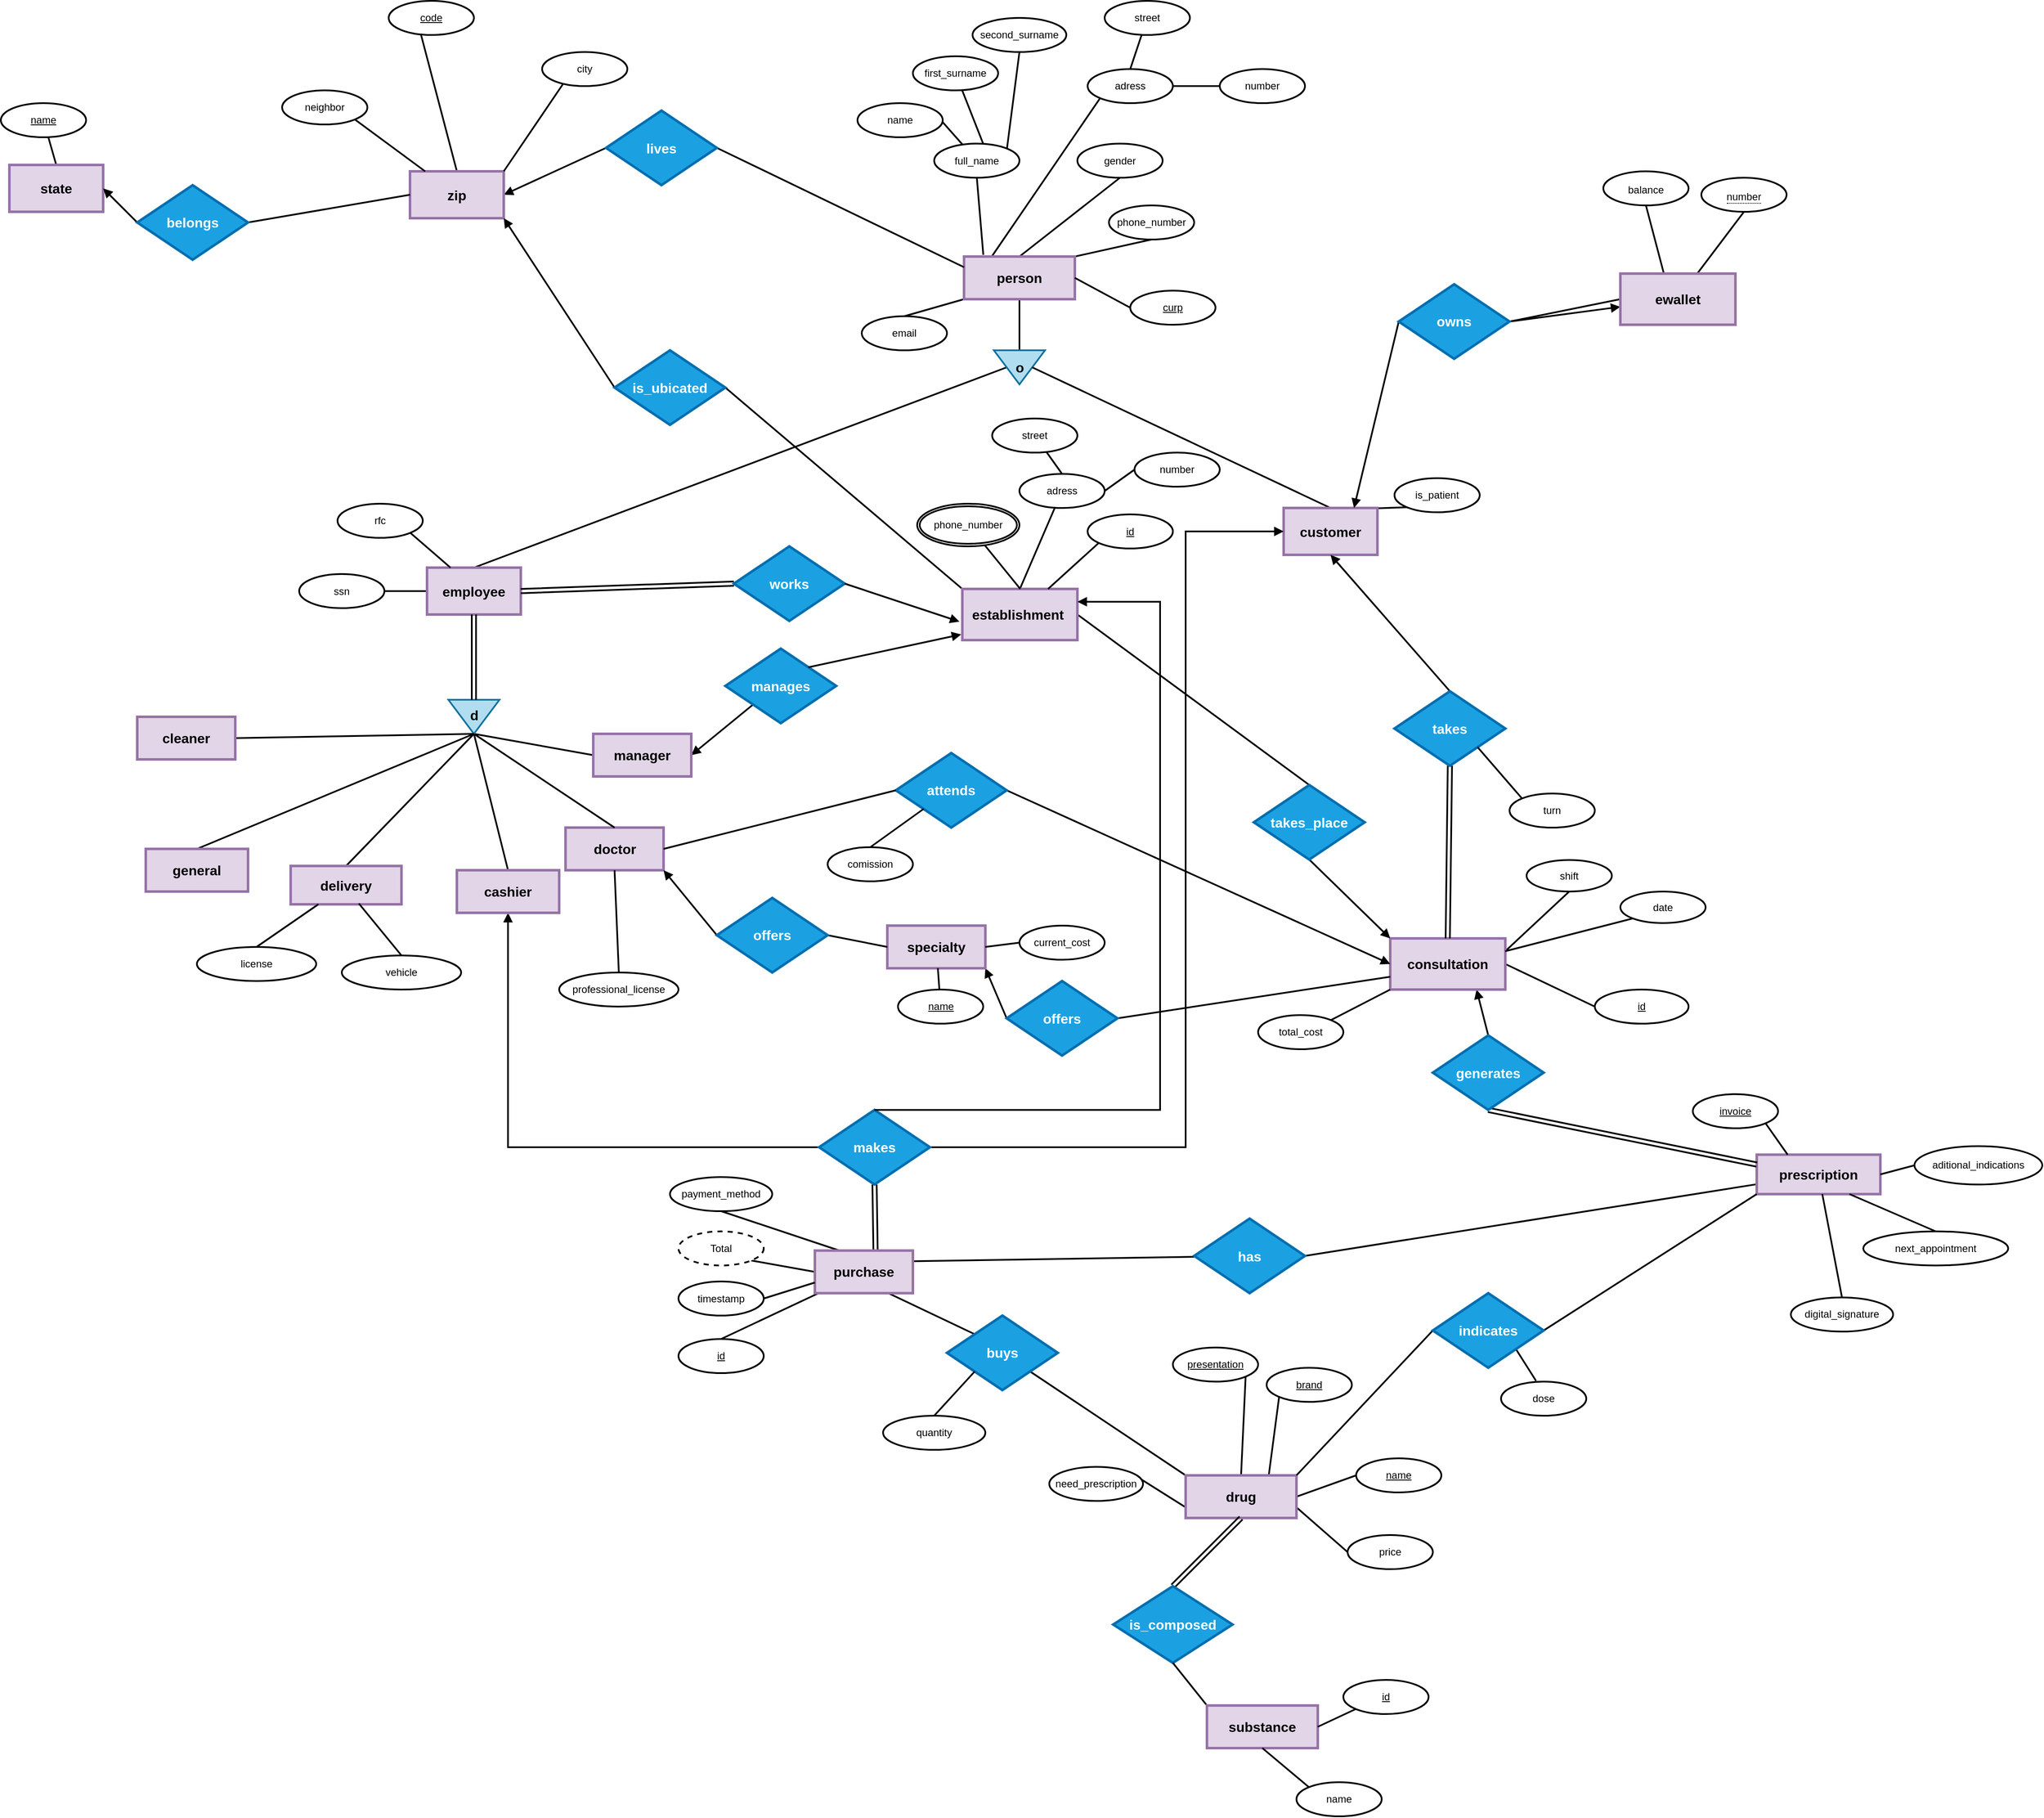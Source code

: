 <mxfile version="14.2.7" type="google"><diagram id="R2lEEEUBdFMjLlhIrx00" name="Page-1"><mxGraphModel dx="3694" dy="1534" grid="1" gridSize="10" guides="1" tooltips="1" connect="1" arrows="1" fold="1" page="1" pageScale="1" pageWidth="850" pageHeight="1100" math="0" shadow="0" extFonts="Permanent Marker^https://fonts.googleapis.com/css?family=Permanent+Marker"><root><mxCell id="0"/><mxCell id="1" parent="0"/><mxCell id="Ti8T0lv-xxHUbjfTwu6s-26" style="edgeStyle=none;rounded=0;orthogonalLoop=1;jettySize=auto;html=1;exitX=0.5;exitY=0;exitDx=0;exitDy=0;entryX=0.5;entryY=1;entryDx=0;entryDy=0;endArrow=none;endFill=0;strokeWidth=2;" parent="1" source="Ti8T0lv-xxHUbjfTwu6s-1" target="Ti8T0lv-xxHUbjfTwu6s-6" edge="1"><mxGeometry relative="1" as="geometry"/></mxCell><mxCell id="Ti8T0lv-xxHUbjfTwu6s-28" style="edgeStyle=none;rounded=0;orthogonalLoop=1;jettySize=auto;html=1;exitX=1;exitY=0;exitDx=0;exitDy=0;entryX=0.5;entryY=1;entryDx=0;entryDy=0;endArrow=none;endFill=0;strokeWidth=2;" parent="1" source="Ti8T0lv-xxHUbjfTwu6s-1" target="Ti8T0lv-xxHUbjfTwu6s-14" edge="1"><mxGeometry relative="1" as="geometry"/></mxCell><mxCell id="Ti8T0lv-xxHUbjfTwu6s-29" style="edgeStyle=none;rounded=0;orthogonalLoop=1;jettySize=auto;html=1;exitX=0;exitY=1;exitDx=0;exitDy=0;entryX=0.5;entryY=0;entryDx=0;entryDy=0;endArrow=none;endFill=0;strokeWidth=2;" parent="1" source="Ti8T0lv-xxHUbjfTwu6s-1" target="Ti8T0lv-xxHUbjfTwu6s-15" edge="1"><mxGeometry relative="1" as="geometry"/></mxCell><mxCell id="Ti8T0lv-xxHUbjfTwu6s-35" style="edgeStyle=none;rounded=0;orthogonalLoop=1;jettySize=auto;html=1;exitX=0.5;exitY=1;exitDx=0;exitDy=0;entryX=0;entryY=0.5;entryDx=0;entryDy=0;endArrow=none;endFill=0;strokeWidth=2;" parent="1" source="Ti8T0lv-xxHUbjfTwu6s-1" target="Ti8T0lv-xxHUbjfTwu6s-30" edge="1"><mxGeometry relative="1" as="geometry"/></mxCell><mxCell id="Y_v9ehQfpRVOgwb0hwZV-3" style="rounded=0;orthogonalLoop=1;jettySize=auto;html=1;exitX=0.25;exitY=0;exitDx=0;exitDy=0;entryX=0;entryY=1;entryDx=0;entryDy=0;strokeWidth=2;endArrow=none;endFill=0;" parent="1" source="Ti8T0lv-xxHUbjfTwu6s-1" target="Y_v9ehQfpRVOgwb0hwZV-2" edge="1"><mxGeometry relative="1" as="geometry"/></mxCell><mxCell id="Ti8T0lv-xxHUbjfTwu6s-1" value="&lt;b&gt;person&lt;/b&gt;" style="whiteSpace=wrap;html=1;align=center;fillColor=#e1d5e7;strokeColor=#9673a6;fontSize=16;strokeWidth=3;" parent="1" vertex="1"><mxGeometry x="360" y="330" width="130" height="50" as="geometry"/></mxCell><mxCell id="Ti8T0lv-xxHUbjfTwu6s-21" style="edgeStyle=none;rounded=0;orthogonalLoop=1;jettySize=auto;html=1;exitX=0.5;exitY=1;exitDx=0;exitDy=0;entryX=0.174;entryY=-0.04;entryDx=0;entryDy=0;endArrow=none;endFill=0;strokeWidth=2;entryPerimeter=0;" parent="1" source="Ti8T0lv-xxHUbjfTwu6s-2" target="Ti8T0lv-xxHUbjfTwu6s-1" edge="1"><mxGeometry relative="1" as="geometry"/></mxCell><mxCell id="Ti8T0lv-xxHUbjfTwu6s-2" value="full_name" style="ellipse;whiteSpace=wrap;html=1;align=center;strokeWidth=2;" parent="1" vertex="1"><mxGeometry x="325" y="197.5" width="100" height="40" as="geometry"/></mxCell><mxCell id="Ti8T0lv-xxHUbjfTwu6s-16" style="rounded=0;orthogonalLoop=1;jettySize=auto;html=1;exitX=1;exitY=0;exitDx=0;exitDy=0;endArrow=none;endFill=0;strokeWidth=2;" parent="1" source="Ti8T0lv-xxHUbjfTwu6s-3" target="Ti8T0lv-xxHUbjfTwu6s-2" edge="1"><mxGeometry relative="1" as="geometry"/></mxCell><mxCell id="Ti8T0lv-xxHUbjfTwu6s-3" value="name" style="ellipse;whiteSpace=wrap;html=1;align=center;strokeWidth=2;" parent="1" vertex="1"><mxGeometry x="235" y="150" width="100" height="40" as="geometry"/></mxCell><mxCell id="Ti8T0lv-xxHUbjfTwu6s-17" style="edgeStyle=none;rounded=0;orthogonalLoop=1;jettySize=auto;html=1;endArrow=none;endFill=0;strokeWidth=2;entryX=0.577;entryY=0.018;entryDx=0;entryDy=0;entryPerimeter=0;" parent="1" source="Ti8T0lv-xxHUbjfTwu6s-4" target="Ti8T0lv-xxHUbjfTwu6s-2" edge="1"><mxGeometry relative="1" as="geometry"><mxPoint x="280" y="60" as="targetPoint"/></mxGeometry></mxCell><mxCell id="Ti8T0lv-xxHUbjfTwu6s-4" value="first_surname" style="ellipse;whiteSpace=wrap;html=1;align=center;strokeWidth=2;" parent="1" vertex="1"><mxGeometry x="300" y="95" width="100" height="40" as="geometry"/></mxCell><mxCell id="Ti8T0lv-xxHUbjfTwu6s-18" style="edgeStyle=none;rounded=0;orthogonalLoop=1;jettySize=auto;html=1;exitX=0.5;exitY=1;exitDx=0;exitDy=0;entryX=1;entryY=0;entryDx=0;entryDy=0;endArrow=none;endFill=0;strokeWidth=2;" parent="1" source="Ti8T0lv-xxHUbjfTwu6s-5" target="Ti8T0lv-xxHUbjfTwu6s-2" edge="1"><mxGeometry relative="1" as="geometry"/></mxCell><mxCell id="Ti8T0lv-xxHUbjfTwu6s-5" value="second_surname" style="ellipse;whiteSpace=wrap;html=1;align=center;strokeWidth=2;" parent="1" vertex="1"><mxGeometry x="370" y="50" width="110" height="40" as="geometry"/></mxCell><mxCell id="Ti8T0lv-xxHUbjfTwu6s-6" value="gender" style="ellipse;whiteSpace=wrap;html=1;align=center;strokeWidth=2;" parent="1" vertex="1"><mxGeometry x="493" y="197.5" width="100" height="40" as="geometry"/></mxCell><mxCell id="Ti8T0lv-xxHUbjfTwu6s-14" value="phone_number" style="ellipse;whiteSpace=wrap;html=1;align=center;strokeWidth=2;" parent="1" vertex="1"><mxGeometry x="530" y="270" width="100" height="40" as="geometry"/></mxCell><mxCell id="Ti8T0lv-xxHUbjfTwu6s-15" value="email" style="ellipse;whiteSpace=wrap;html=1;align=center;strokeWidth=2;" parent="1" vertex="1"><mxGeometry x="240" y="400" width="100" height="40" as="geometry"/></mxCell><mxCell id="Ti8T0lv-xxHUbjfTwu6s-36" style="edgeStyle=none;rounded=0;orthogonalLoop=1;jettySize=auto;html=1;exitX=0.5;exitY=1;exitDx=0;exitDy=0;entryX=0.5;entryY=0;entryDx=0;entryDy=0;endArrow=none;endFill=0;strokeWidth=2;" parent="1" source="Ti8T0lv-xxHUbjfTwu6s-30" target="Ti8T0lv-xxHUbjfTwu6s-33" edge="1"><mxGeometry relative="1" as="geometry"/></mxCell><mxCell id="Ti8T0lv-xxHUbjfTwu6s-30" value="" style="triangle;whiteSpace=wrap;html=1;rotation=90;fillColor=#b1ddf0;strokeColor=#10739e;strokeWidth=2;" parent="1" vertex="1"><mxGeometry x="405" y="430" width="40" height="60" as="geometry"/></mxCell><mxCell id="Ti8T0lv-xxHUbjfTwu6s-39" style="edgeStyle=none;rounded=0;orthogonalLoop=1;jettySize=auto;html=1;exitX=0;exitY=0.5;exitDx=0;exitDy=0;entryX=1;entryY=0.5;entryDx=0;entryDy=0;endArrow=none;endFill=0;strokeWidth=2;" parent="1" source="Ti8T0lv-xxHUbjfTwu6s-33" target="Ti8T0lv-xxHUbjfTwu6s-37" edge="1"><mxGeometry relative="1" as="geometry"/></mxCell><mxCell id="Ti8T0lv-xxHUbjfTwu6s-33" value="&lt;b&gt;&lt;font style=&quot;font-size: 16px&quot;&gt;employee&lt;/font&gt;&lt;/b&gt;" style="whiteSpace=wrap;html=1;align=center;strokeColor=#9673a6;strokeWidth=3;fillColor=#e1d5e7;" parent="1" vertex="1"><mxGeometry x="-270" y="695" width="110" height="55" as="geometry"/></mxCell><mxCell id="Ti8T0lv-xxHUbjfTwu6s-37" value="ssn" style="ellipse;whiteSpace=wrap;html=1;align=center;strokeWidth=2;" parent="1" vertex="1"><mxGeometry x="-420" y="702.5" width="100" height="40" as="geometry"/></mxCell><mxCell id="Ti8T0lv-xxHUbjfTwu6s-40" style="edgeStyle=none;rounded=0;orthogonalLoop=1;jettySize=auto;html=1;exitX=1;exitY=1;exitDx=0;exitDy=0;entryX=0.25;entryY=0;entryDx=0;entryDy=0;endArrow=none;endFill=0;strokeWidth=2;" parent="1" source="Ti8T0lv-xxHUbjfTwu6s-38" target="Ti8T0lv-xxHUbjfTwu6s-33" edge="1"><mxGeometry relative="1" as="geometry"><mxPoint x="-220" y="717" as="sourcePoint"/></mxGeometry></mxCell><mxCell id="Ti8T0lv-xxHUbjfTwu6s-38" value="&lt;span&gt;rfc&lt;/span&gt;" style="ellipse;whiteSpace=wrap;html=1;align=center;strokeWidth=2;fontStyle=0" parent="1" vertex="1"><mxGeometry x="-375" y="620" width="100" height="40" as="geometry"/></mxCell><mxCell id="Ti8T0lv-xxHUbjfTwu6s-42" style="edgeStyle=none;rounded=0;orthogonalLoop=1;jettySize=auto;html=1;exitX=0.5;exitY=0;exitDx=0;exitDy=0;entryX=0.5;entryY=0;entryDx=0;entryDy=0;endArrow=none;endFill=0;strokeWidth=2;" parent="1" source="iGaHqxKOulDAnx5zJWrH-72" target="Ti8T0lv-xxHUbjfTwu6s-30" edge="1"><mxGeometry relative="1" as="geometry"><mxPoint x="570" y="510" as="sourcePoint"/></mxGeometry></mxCell><mxCell id="Ti8T0lv-xxHUbjfTwu6s-44" style="edgeStyle=none;rounded=0;orthogonalLoop=1;jettySize=auto;html=1;exitX=0;exitY=1;exitDx=0;exitDy=0;entryX=0.582;entryY=0.036;entryDx=0;entryDy=0;endArrow=none;endFill=0;entryPerimeter=0;strokeWidth=2;" parent="1" source="Ti8T0lv-xxHUbjfTwu6s-43" target="iGaHqxKOulDAnx5zJWrH-72" edge="1"><mxGeometry relative="1" as="geometry"><mxPoint x="700" y="490" as="targetPoint"/></mxGeometry></mxCell><mxCell id="Ti8T0lv-xxHUbjfTwu6s-43" value="is_patient" style="ellipse;whiteSpace=wrap;html=1;align=center;strokeWidth=2;" parent="1" vertex="1"><mxGeometry x="865" y="590" width="100" height="40" as="geometry"/></mxCell><mxCell id="Ti8T0lv-xxHUbjfTwu6s-45" value="o" style="text;html=1;align=center;verticalAlign=middle;resizable=0;points=[];autosize=1;fontStyle=1;fontSize=16;" parent="1" vertex="1"><mxGeometry x="410" y="450" width="30" height="20" as="geometry"/></mxCell><mxCell id="Ti8T0lv-xxHUbjfTwu6s-48" value="doctor" style="whiteSpace=wrap;html=1;align=center;strokeColor=#9673a6;strokeWidth=3;fontSize=16;fontStyle=1;fillColor=#e1d5e7;" parent="1" vertex="1"><mxGeometry x="-107.5" y="1000" width="115" height="50" as="geometry"/></mxCell><mxCell id="iGaHqxKOulDAnx5zJWrH-33" style="edgeStyle=none;rounded=0;orthogonalLoop=1;jettySize=auto;html=1;exitX=0.5;exitY=0;exitDx=0;exitDy=0;entryX=0.5;entryY=1;entryDx=0;entryDy=0;endArrow=none;endFill=0;strokeWidth=2;fontSize=16;" parent="1" source="Ti8T0lv-xxHUbjfTwu6s-49" target="Ti8T0lv-xxHUbjfTwu6s-48" edge="1"><mxGeometry relative="1" as="geometry"/></mxCell><mxCell id="Ti8T0lv-xxHUbjfTwu6s-49" value="professional_license" style="ellipse;whiteSpace=wrap;html=1;align=center;strokeWidth=2;" parent="1" vertex="1"><mxGeometry x="-115" y="1170" width="140" height="40" as="geometry"/></mxCell><mxCell id="4GfkaEH977zSsUHU2B5c-6" style="edgeStyle=none;rounded=0;orthogonalLoop=1;jettySize=auto;html=1;exitX=0;exitY=0.75;exitDx=0;exitDy=0;entryX=1;entryY=0.5;entryDx=0;entryDy=0;startArrow=none;startFill=0;endArrow=none;endFill=0;strokeWidth=2;" parent="1" source="Ti8T0lv-xxHUbjfTwu6s-83" target="4GfkaEH977zSsUHU2B5c-4" edge="1"><mxGeometry relative="1" as="geometry"/></mxCell><mxCell id="Ti8T0lv-xxHUbjfTwu6s-83" value="prescription" style="whiteSpace=wrap;html=1;align=center;strokeColor=#9673a6;strokeWidth=3;fontStyle=1;fontSize=16;fillColor=#e1d5e7;" parent="1" vertex="1"><mxGeometry x="1290" y="1383.75" width="145" height="46.25" as="geometry"/></mxCell><mxCell id="iGaHqxKOulDAnx5zJWrH-59" style="edgeStyle=none;rounded=0;orthogonalLoop=1;jettySize=auto;html=1;exitX=0.5;exitY=0;exitDx=0;exitDy=0;endArrow=none;endFill=0;strokeWidth=2;fontSize=16;" parent="1" source="Ti8T0lv-xxHUbjfTwu6s-85" target="Ti8T0lv-xxHUbjfTwu6s-83" edge="1"><mxGeometry relative="1" as="geometry"/></mxCell><mxCell id="Ti8T0lv-xxHUbjfTwu6s-85" value="digital_signature" style="ellipse;whiteSpace=wrap;html=1;align=center;strokeWidth=2;" parent="1" vertex="1"><mxGeometry x="1330" y="1551.25" width="120" height="40" as="geometry"/></mxCell><mxCell id="iGaHqxKOulDAnx5zJWrH-57" style="edgeStyle=none;rounded=0;orthogonalLoop=1;jettySize=auto;html=1;exitX=0;exitY=0.5;exitDx=0;exitDy=0;entryX=1;entryY=0.5;entryDx=0;entryDy=0;endArrow=none;endFill=0;strokeWidth=2;fontSize=16;" parent="1" source="Ti8T0lv-xxHUbjfTwu6s-87" target="Ti8T0lv-xxHUbjfTwu6s-83" edge="1"><mxGeometry relative="1" as="geometry"/></mxCell><mxCell id="Ti8T0lv-xxHUbjfTwu6s-87" value="aditional_indications" style="ellipse;whiteSpace=wrap;html=1;align=center;strokeWidth=2;" parent="1" vertex="1"><mxGeometry x="1475" y="1373.75" width="150" height="45" as="geometry"/></mxCell><mxCell id="iGaHqxKOulDAnx5zJWrH-58" style="edgeStyle=none;rounded=0;orthogonalLoop=1;jettySize=auto;html=1;exitX=0.5;exitY=0;exitDx=0;exitDy=0;entryX=0.75;entryY=1;entryDx=0;entryDy=0;endArrow=none;endFill=0;strokeWidth=2;fontSize=16;" parent="1" source="Ti8T0lv-xxHUbjfTwu6s-88" target="Ti8T0lv-xxHUbjfTwu6s-83" edge="1"><mxGeometry relative="1" as="geometry"/></mxCell><mxCell id="Ti8T0lv-xxHUbjfTwu6s-88" value="next_appointment" style="ellipse;whiteSpace=wrap;html=1;align=center;strokeWidth=2;" parent="1" vertex="1"><mxGeometry x="1415" y="1473.75" width="170" height="40" as="geometry"/></mxCell><mxCell id="iGaHqxKOulDAnx5zJWrH-29" style="edgeStyle=none;rounded=0;orthogonalLoop=1;jettySize=auto;html=1;exitX=0.25;exitY=0;exitDx=0;exitDy=0;entryX=0.5;entryY=1;entryDx=0;entryDy=0;endArrow=none;endFill=0;strokeWidth=2;fontSize=16;" parent="1" source="k0hnfOUbAmBcpO7QSRaG-24" target="Ti8T0lv-xxHUbjfTwu6s-109" edge="1"><mxGeometry relative="1" as="geometry"><mxPoint x="320" y="1492.5" as="sourcePoint"/></mxGeometry></mxCell><mxCell id="4GfkaEH977zSsUHU2B5c-5" style="edgeStyle=none;rounded=0;orthogonalLoop=1;jettySize=auto;html=1;exitX=1;exitY=0.25;exitDx=0;exitDy=0;startArrow=none;startFill=0;endArrow=none;endFill=0;strokeWidth=2;" parent="1" source="k0hnfOUbAmBcpO7QSRaG-24" target="4GfkaEH977zSsUHU2B5c-4" edge="1"><mxGeometry relative="1" as="geometry"><mxPoint x="320" y="1508.438" as="sourcePoint"/></mxGeometry></mxCell><mxCell id="iGaHqxKOulDAnx5zJWrH-31" style="edgeStyle=none;rounded=0;orthogonalLoop=1;jettySize=auto;html=1;endArrow=none;endFill=0;strokeWidth=2;fontSize=16;exitX=0.5;exitY=0;exitDx=0;exitDy=0;" parent="1" source="k0hnfOUbAmBcpO7QSRaG-26" target="k0hnfOUbAmBcpO7QSRaG-24" edge="1"><mxGeometry relative="1" as="geometry"><mxPoint x="164.781" y="1592.882" as="sourcePoint"/><mxPoint x="255" y="1556.25" as="targetPoint"/></mxGeometry></mxCell><mxCell id="iGaHqxKOulDAnx5zJWrH-61" style="edgeStyle=none;rounded=0;orthogonalLoop=1;jettySize=auto;html=1;exitX=1;exitY=1;exitDx=0;exitDy=0;entryX=0.25;entryY=0;entryDx=0;entryDy=0;endArrow=none;endFill=0;strokeWidth=2;fontSize=16;" parent="1" source="Ti8T0lv-xxHUbjfTwu6s-93" target="Ti8T0lv-xxHUbjfTwu6s-83" edge="1"><mxGeometry relative="1" as="geometry"/></mxCell><mxCell id="Ti8T0lv-xxHUbjfTwu6s-93" value="invoice" style="ellipse;whiteSpace=wrap;html=1;align=center;strokeWidth=2;fontStyle=4" parent="1" vertex="1"><mxGeometry x="1215" y="1312.75" width="100" height="40" as="geometry"/></mxCell><mxCell id="iGaHqxKOulDAnx5zJWrH-28" style="edgeStyle=none;rounded=0;orthogonalLoop=1;jettySize=auto;html=1;exitX=1;exitY=1;exitDx=0;exitDy=0;endArrow=none;endFill=0;strokeWidth=2;fontSize=16;entryX=0;entryY=0.5;entryDx=0;entryDy=0;" parent="1" source="Ti8T0lv-xxHUbjfTwu6s-95" target="k0hnfOUbAmBcpO7QSRaG-24" edge="1"><mxGeometry relative="1" as="geometry"><mxPoint x="170" y="1528" as="targetPoint"/></mxGeometry></mxCell><mxCell id="Ti8T0lv-xxHUbjfTwu6s-95" value="Total" style="ellipse;whiteSpace=wrap;html=1;align=center;dashed=1;strokeWidth=2;" parent="1" vertex="1"><mxGeometry x="25" y="1473.75" width="100" height="40" as="geometry"/></mxCell><mxCell id="iGaHqxKOulDAnx5zJWrH-69" style="edgeStyle=none;rounded=0;orthogonalLoop=1;jettySize=auto;html=1;exitX=0.5;exitY=1;exitDx=0;exitDy=0;entryX=1;entryY=0.25;entryDx=0;entryDy=0;endArrow=none;endFill=0;strokeWidth=2;fontSize=16;" parent="1" source="Ti8T0lv-xxHUbjfTwu6s-100" target="iGaHqxKOulDAnx5zJWrH-68" edge="1"><mxGeometry relative="1" as="geometry"/></mxCell><mxCell id="Ti8T0lv-xxHUbjfTwu6s-100" value="shift" style="ellipse;whiteSpace=wrap;html=1;align=center;strokeWidth=2;" parent="1" vertex="1"><mxGeometry x="1020" y="1038" width="100" height="37" as="geometry"/></mxCell><mxCell id="Ti8T0lv-xxHUbjfTwu6s-102" value="id" style="ellipse;whiteSpace=wrap;html=1;align=center;strokeWidth=2;fontStyle=4" parent="1" vertex="1"><mxGeometry x="1100" y="1190" width="110" height="40" as="geometry"/></mxCell><mxCell id="cpUz3Pdn3RGJSF3anYHF-14" style="edgeStyle=none;rounded=0;orthogonalLoop=1;jettySize=auto;html=1;exitX=0.5;exitY=1;exitDx=0;exitDy=0;entryX=0.378;entryY=0;entryDx=0;entryDy=0;endArrow=none;endFill=0;strokeWidth=2;fontSize=16;entryPerimeter=0;" parent="1" source="Ti8T0lv-xxHUbjfTwu6s-105" target="hIDbnZS_pB9yExKW0egw-2" edge="1"><mxGeometry relative="1" as="geometry"><mxPoint x="1210" y="340" as="targetPoint"/></mxGeometry></mxCell><mxCell id="Ti8T0lv-xxHUbjfTwu6s-105" value="&lt;font style=&quot;font-size: 12px&quot;&gt;balance&lt;/font&gt;" style="ellipse;whiteSpace=wrap;html=1;align=center;strokeWidth=2;fontSize=16;" parent="1" vertex="1"><mxGeometry x="1110" y="230" width="100" height="40" as="geometry"/></mxCell><mxCell id="Ti8T0lv-xxHUbjfTwu6s-109" value="payment_method" style="ellipse;whiteSpace=wrap;html=1;align=center;strokeWidth=2;" parent="1" vertex="1"><mxGeometry x="15" y="1410" width="120" height="40" as="geometry"/></mxCell><mxCell id="iGaHqxKOulDAnx5zJWrH-5" style="rounded=0;orthogonalLoop=1;jettySize=auto;html=1;exitX=1;exitY=0.5;exitDx=0;exitDy=0;entryX=0.5;entryY=0;entryDx=0;entryDy=0;endArrow=none;endFill=0;strokeWidth=2;fontSize=16;" parent="1" source="iGaHqxKOulDAnx5zJWrH-3" target="Ti8T0lv-xxHUbjfTwu6s-48" edge="1"><mxGeometry relative="1" as="geometry"/></mxCell><mxCell id="iGaHqxKOulDAnx5zJWrH-47" style="edgeStyle=none;rounded=0;orthogonalLoop=1;jettySize=auto;html=1;exitX=1;exitY=0.5;exitDx=0;exitDy=0;entryX=0;entryY=0.5;entryDx=0;entryDy=0;endArrow=none;endFill=0;strokeWidth=2;fontSize=16;" parent="1" source="iGaHqxKOulDAnx5zJWrH-3" target="iGaHqxKOulDAnx5zJWrH-36" edge="1"><mxGeometry relative="1" as="geometry"/></mxCell><mxCell id="iGaHqxKOulDAnx5zJWrH-3" value="" style="triangle;whiteSpace=wrap;html=1;rotation=90;fillColor=#b1ddf0;strokeColor=#10739e;strokeWidth=2;" parent="1" vertex="1"><mxGeometry x="-235" y="840" width="40" height="60" as="geometry"/></mxCell><mxCell id="iGaHqxKOulDAnx5zJWrH-112" style="rounded=0;orthogonalLoop=1;jettySize=auto;html=1;exitX=1;exitY=0.5;exitDx=0;exitDy=0;entryX=0.5;entryY=0;entryDx=0;entryDy=0;startArrow=none;startFill=0;endArrow=none;endFill=0;strokeWidth=2;fontSize=16;fontColor=#FFFFFF;" parent="1" source="iGaHqxKOulDAnx5zJWrH-8" target="iGaHqxKOulDAnx5zJWrH-111" edge="1"><mxGeometry relative="1" as="geometry"/></mxCell><mxCell id="4QqByoSd6vPjU_rsnYVD-23" style="edgeStyle=none;rounded=0;orthogonalLoop=1;jettySize=auto;html=1;exitX=0;exitY=0;exitDx=0;exitDy=0;entryX=1;entryY=0.5;entryDx=0;entryDy=0;startArrow=none;startFill=0;endArrow=none;endFill=0;strokeWidth=2;" parent="1" source="iGaHqxKOulDAnx5zJWrH-8" target="4QqByoSd6vPjU_rsnYVD-22" edge="1"><mxGeometry relative="1" as="geometry"/></mxCell><mxCell id="Y_v9ehQfpRVOgwb0hwZV-13" style="edgeStyle=none;rounded=0;orthogonalLoop=1;jettySize=auto;html=1;exitX=0.5;exitY=0;exitDx=0;exitDy=0;endArrow=none;endFill=0;strokeWidth=2;" parent="1" source="iGaHqxKOulDAnx5zJWrH-8" target="Y_v9ehQfpRVOgwb0hwZV-10" edge="1"><mxGeometry relative="1" as="geometry"/></mxCell><mxCell id="iGaHqxKOulDAnx5zJWrH-8" value="establishment&amp;nbsp;" style="whiteSpace=wrap;html=1;align=center;strokeColor=#9673a6;fontSize=16;fontStyle=1;strokeWidth=3;fillColor=#e1d5e7;" parent="1" vertex="1"><mxGeometry x="358" y="720" width="135" height="60" as="geometry"/></mxCell><mxCell id="iGaHqxKOulDAnx5zJWrH-20" style="edgeStyle=none;rounded=0;orthogonalLoop=1;jettySize=auto;html=1;endArrow=none;endFill=0;strokeWidth=2;" parent="1" source="iGaHqxKOulDAnx5zJWrH-21" edge="1"><mxGeometry relative="1" as="geometry"><mxPoint x="426" y="720" as="targetPoint"/></mxGeometry></mxCell><mxCell id="iGaHqxKOulDAnx5zJWrH-21" value="phone_number" style="ellipse;shape=doubleEllipse;margin=3;whiteSpace=wrap;html=1;align=center;strokeWidth=2;" parent="1" vertex="1"><mxGeometry x="305" y="620" width="120" height="50" as="geometry"/></mxCell><mxCell id="iGaHqxKOulDAnx5zJWrH-24" value="works" style="shape=rhombus;perimeter=rhombusPerimeter;whiteSpace=wrap;html=1;align=center;strokeWidth=3;fontSize=16;fillColor=#1ba1e2;strokeColor=#006EAF;fontColor=#ffffff;fontStyle=1" parent="1" vertex="1"><mxGeometry x="90" y="670" width="130" height="87.5" as="geometry"/></mxCell><mxCell id="iGaHqxKOulDAnx5zJWrH-42" style="edgeStyle=none;rounded=0;orthogonalLoop=1;jettySize=auto;html=1;exitX=1;exitY=0.5;exitDx=0;exitDy=0;entryX=1;entryY=0.5;entryDx=0;entryDy=0;endArrow=none;endFill=0;strokeWidth=2;fontSize=16;" parent="1" source="iGaHqxKOulDAnx5zJWrH-35" target="iGaHqxKOulDAnx5zJWrH-3" edge="1"><mxGeometry relative="1" as="geometry"/></mxCell><mxCell id="iGaHqxKOulDAnx5zJWrH-35" value="cleaner" style="whiteSpace=wrap;html=1;align=center;strokeColor=#9673a6;strokeWidth=3;fontSize=16;fontStyle=1;fillColor=#e1d5e7;" parent="1" vertex="1"><mxGeometry x="-610" y="870" width="115" height="50" as="geometry"/></mxCell><mxCell id="4GfkaEH977zSsUHU2B5c-3" style="rounded=0;orthogonalLoop=1;jettySize=auto;html=1;exitX=1;exitY=0.5;exitDx=0;exitDy=0;entryX=0;entryY=1;entryDx=0;entryDy=0;strokeWidth=2;startArrow=block;startFill=1;endArrow=none;endFill=0;" parent="1" source="iGaHqxKOulDAnx5zJWrH-36" target="4GfkaEH977zSsUHU2B5c-1" edge="1"><mxGeometry relative="1" as="geometry"/></mxCell><mxCell id="iGaHqxKOulDAnx5zJWrH-36" value="manager" style="whiteSpace=wrap;html=1;align=center;strokeColor=#9673a6;strokeWidth=3;fontSize=16;fontStyle=1;fillColor=#e1d5e7;" parent="1" vertex="1"><mxGeometry x="-75" y="890" width="115" height="50" as="geometry"/></mxCell><mxCell id="iGaHqxKOulDAnx5zJWrH-46" style="edgeStyle=none;rounded=0;orthogonalLoop=1;jettySize=auto;html=1;exitX=0.5;exitY=0;exitDx=0;exitDy=0;endArrow=none;endFill=0;strokeWidth=2;fontSize=16;entryX=1;entryY=0.5;entryDx=0;entryDy=0;" parent="1" source="iGaHqxKOulDAnx5zJWrH-37" target="iGaHqxKOulDAnx5zJWrH-3" edge="1"><mxGeometry relative="1" as="geometry"><mxPoint x="-220" y="890" as="targetPoint"/></mxGeometry></mxCell><mxCell id="iGaHqxKOulDAnx5zJWrH-119" style="edgeStyle=orthogonalEdgeStyle;rounded=0;orthogonalLoop=1;jettySize=auto;html=1;exitX=0.5;exitY=1;exitDx=0;exitDy=0;entryX=0;entryY=0.5;entryDx=0;entryDy=0;startArrow=block;startFill=1;endArrow=none;endFill=0;strokeWidth=2;fontSize=16;fontColor=#FFFFFF;" parent="1" source="iGaHqxKOulDAnx5zJWrH-37" target="k0hnfOUbAmBcpO7QSRaG-23" edge="1"><mxGeometry relative="1" as="geometry"><mxPoint x="220" y="1323.75" as="targetPoint"/></mxGeometry></mxCell><mxCell id="iGaHqxKOulDAnx5zJWrH-37" value="cashier" style="whiteSpace=wrap;html=1;align=center;strokeColor=#9673a6;strokeWidth=3;fontSize=16;fontStyle=1;fillColor=#e1d5e7;" parent="1" vertex="1"><mxGeometry x="-235" y="1050" width="120" height="50" as="geometry"/></mxCell><mxCell id="iGaHqxKOulDAnx5zJWrH-45" style="edgeStyle=none;rounded=0;orthogonalLoop=1;jettySize=auto;html=1;exitX=0.5;exitY=0;exitDx=0;exitDy=0;entryX=1;entryY=0.5;entryDx=0;entryDy=0;endArrow=none;endFill=0;strokeWidth=2;fontSize=16;" parent="1" source="iGaHqxKOulDAnx5zJWrH-38" target="iGaHqxKOulDAnx5zJWrH-3" edge="1"><mxGeometry relative="1" as="geometry"/></mxCell><mxCell id="iGaHqxKOulDAnx5zJWrH-38" value="general" style="whiteSpace=wrap;html=1;align=center;strokeColor=#9673a6;strokeWidth=3;fontSize=16;fontStyle=1;fillColor=#e1d5e7;" parent="1" vertex="1"><mxGeometry x="-600" y="1025" width="120" height="50" as="geometry"/></mxCell><mxCell id="iGaHqxKOulDAnx5zJWrH-63" style="edgeStyle=none;rounded=0;orthogonalLoop=1;jettySize=auto;html=1;exitX=0.5;exitY=0;exitDx=0;exitDy=0;entryX=1;entryY=0.5;entryDx=0;entryDy=0;endArrow=none;endFill=0;strokeWidth=2;fontSize=16;" parent="1" source="iGaHqxKOulDAnx5zJWrH-62" target="iGaHqxKOulDAnx5zJWrH-3" edge="1"><mxGeometry relative="1" as="geometry"/></mxCell><mxCell id="iGaHqxKOulDAnx5zJWrH-62" value="delivery" style="whiteSpace=wrap;html=1;align=center;strokeColor=#9673a6;strokeWidth=3;fontSize=16;fontStyle=1;fillColor=#e1d5e7;" parent="1" vertex="1"><mxGeometry x="-430" y="1045" width="130" height="45" as="geometry"/></mxCell><mxCell id="iGaHqxKOulDAnx5zJWrH-66" style="edgeStyle=none;rounded=0;orthogonalLoop=1;jettySize=auto;html=1;exitX=0.5;exitY=0;exitDx=0;exitDy=0;entryX=0.25;entryY=1;entryDx=0;entryDy=0;endArrow=none;endFill=0;strokeWidth=2;fontSize=16;" parent="1" source="iGaHqxKOulDAnx5zJWrH-64" target="iGaHqxKOulDAnx5zJWrH-62" edge="1"><mxGeometry relative="1" as="geometry"/></mxCell><mxCell id="iGaHqxKOulDAnx5zJWrH-64" value="license" style="ellipse;whiteSpace=wrap;html=1;align=center;strokeWidth=2;" parent="1" vertex="1"><mxGeometry x="-540" y="1140" width="140" height="40" as="geometry"/></mxCell><mxCell id="iGaHqxKOulDAnx5zJWrH-67" style="edgeStyle=none;rounded=0;orthogonalLoop=1;jettySize=auto;html=1;exitX=0.5;exitY=0;exitDx=0;exitDy=0;entryX=0.615;entryY=0.978;entryDx=0;entryDy=0;entryPerimeter=0;endArrow=none;endFill=0;strokeWidth=2;fontSize=16;" parent="1" source="iGaHqxKOulDAnx5zJWrH-65" target="iGaHqxKOulDAnx5zJWrH-62" edge="1"><mxGeometry relative="1" as="geometry"/></mxCell><mxCell id="iGaHqxKOulDAnx5zJWrH-65" value="vehicle" style="ellipse;whiteSpace=wrap;html=1;align=center;strokeWidth=2;" parent="1" vertex="1"><mxGeometry x="-370" y="1150" width="140" height="40" as="geometry"/></mxCell><mxCell id="iGaHqxKOulDAnx5zJWrH-71" style="edgeStyle=none;rounded=0;orthogonalLoop=1;jettySize=auto;html=1;exitX=1;exitY=0.5;exitDx=0;exitDy=0;entryX=0;entryY=0.5;entryDx=0;entryDy=0;endArrow=none;endFill=0;strokeWidth=2;fontSize=16;" parent="1" source="iGaHqxKOulDAnx5zJWrH-68" target="Ti8T0lv-xxHUbjfTwu6s-102" edge="1"><mxGeometry relative="1" as="geometry"/></mxCell><mxCell id="iGaHqxKOulDAnx5zJWrH-85" style="edgeStyle=none;rounded=0;orthogonalLoop=1;jettySize=auto;html=1;exitX=0.75;exitY=1;exitDx=0;exitDy=0;endArrow=none;endFill=0;strokeWidth=2;fontSize=16;fontColor=#FFFFFF;startArrow=block;startFill=1;entryX=0.5;entryY=0;entryDx=0;entryDy=0;" parent="1" source="iGaHqxKOulDAnx5zJWrH-68" target="iGaHqxKOulDAnx5zJWrH-84" edge="1"><mxGeometry relative="1" as="geometry"/></mxCell><mxCell id="iGaHqxKOulDAnx5zJWrH-68" value="consultation" style="whiteSpace=wrap;html=1;align=center;strokeColor=#9673a6;fontSize=16;fontStyle=1;strokeWidth=3;fillColor=#e1d5e7;" parent="1" vertex="1"><mxGeometry x="860" y="1130" width="135" height="60" as="geometry"/></mxCell><mxCell id="iGaHqxKOulDAnx5zJWrH-72" value="&lt;b&gt;&lt;font style=&quot;font-size: 16px&quot;&gt;customer&lt;/font&gt;&lt;/b&gt;" style="whiteSpace=wrap;html=1;align=center;strokeColor=#9673a6;strokeWidth=3;fillColor=#e1d5e7;" parent="1" vertex="1"><mxGeometry x="735" y="625" width="110" height="55" as="geometry"/></mxCell><mxCell id="iGaHqxKOulDAnx5zJWrH-76" style="edgeStyle=none;rounded=0;orthogonalLoop=1;jettySize=auto;html=1;exitX=0.5;exitY=1;exitDx=0;exitDy=0;entryX=0.5;entryY=0;entryDx=0;entryDy=0;endArrow=block;endFill=1;strokeWidth=2;fontSize=16;shape=link;" parent="1" source="iGaHqxKOulDAnx5zJWrH-75" target="iGaHqxKOulDAnx5zJWrH-68" edge="1"><mxGeometry relative="1" as="geometry"/></mxCell><mxCell id="iGaHqxKOulDAnx5zJWrH-78" style="edgeStyle=none;rounded=0;orthogonalLoop=1;jettySize=auto;html=1;exitX=0.5;exitY=0;exitDx=0;exitDy=0;entryX=0.5;entryY=1;entryDx=0;entryDy=0;endArrow=block;endFill=1;strokeWidth=2;fontSize=16;" parent="1" source="iGaHqxKOulDAnx5zJWrH-75" target="iGaHqxKOulDAnx5zJWrH-72" edge="1"><mxGeometry relative="1" as="geometry"/></mxCell><mxCell id="iGaHqxKOulDAnx5zJWrH-75" value="takes" style="shape=rhombus;perimeter=rhombusPerimeter;whiteSpace=wrap;html=1;align=center;strokeWidth=3;fontSize=16;fillColor=#1ba1e2;strokeColor=#006EAF;fontColor=#ffffff;fontStyle=1" parent="1" vertex="1"><mxGeometry x="865" y="840" width="130" height="87.5" as="geometry"/></mxCell><mxCell id="pT12jXL3l6i8qwwZlvh--6" style="edgeStyle=none;shape=link;rounded=0;orthogonalLoop=1;jettySize=auto;html=1;exitX=0.5;exitY=1;exitDx=0;exitDy=0;entryX=0;entryY=0.25;entryDx=0;entryDy=0;startArrow=block;startFill=1;endArrow=block;endFill=1;strokeWidth=2;fontSize=16;" parent="1" source="iGaHqxKOulDAnx5zJWrH-84" target="Ti8T0lv-xxHUbjfTwu6s-83" edge="1"><mxGeometry relative="1" as="geometry"/></mxCell><mxCell id="iGaHqxKOulDAnx5zJWrH-84" value="generates" style="shape=rhombus;perimeter=rhombusPerimeter;whiteSpace=wrap;html=1;align=center;strokeWidth=3;fontSize=16;fillColor=#1ba1e2;strokeColor=#006EAF;fontColor=#ffffff;fontStyle=1" parent="1" vertex="1"><mxGeometry x="910" y="1243.75" width="130" height="87.5" as="geometry"/></mxCell><mxCell id="iGaHqxKOulDAnx5zJWrH-88" style="edgeStyle=none;rounded=0;orthogonalLoop=1;jettySize=auto;html=1;entryX=0;entryY=0.75;entryDx=0;entryDy=0;startArrow=block;startFill=1;endArrow=none;endFill=0;strokeWidth=2;fontSize=16;fontColor=#FFFFFF;" parent="1" source="Ti8T0lv-xxHUbjfTwu6s-83" target="Ti8T0lv-xxHUbjfTwu6s-83" edge="1"><mxGeometry relative="1" as="geometry"/></mxCell><mxCell id="iGaHqxKOulDAnx5zJWrH-90" style="edgeStyle=none;rounded=0;orthogonalLoop=1;jettySize=auto;html=1;exitX=1;exitY=0.5;exitDx=0;exitDy=0;entryX=0;entryY=0.5;entryDx=0;entryDy=0;startArrow=none;startFill=0;endArrow=block;endFill=1;strokeWidth=2;fontSize=16;fontColor=#FFFFFF;" parent="1" source="iGaHqxKOulDAnx5zJWrH-89" target="iGaHqxKOulDAnx5zJWrH-68" edge="1"><mxGeometry relative="1" as="geometry"/></mxCell><mxCell id="iGaHqxKOulDAnx5zJWrH-89" value="attends" style="shape=rhombus;perimeter=rhombusPerimeter;whiteSpace=wrap;html=1;align=center;strokeWidth=3;fontSize=16;fillColor=#1ba1e2;strokeColor=#006EAF;fontColor=#ffffff;fontStyle=1" parent="1" vertex="1"><mxGeometry x="280" y="912.5" width="130" height="87.5" as="geometry"/></mxCell><mxCell id="iGaHqxKOulDAnx5zJWrH-108" style="edgeStyle=none;rounded=0;orthogonalLoop=1;jettySize=auto;html=1;exitX=1;exitY=1;exitDx=0;exitDy=0;startArrow=none;startFill=0;endArrow=none;endFill=0;strokeWidth=2;fontSize=16;fontColor=#FFFFFF;entryX=0;entryY=0;entryDx=0;entryDy=0;" parent="1" source="iGaHqxKOulDAnx5zJWrH-94" target="iGaHqxKOulDAnx5zJWrH-107" edge="1"><mxGeometry relative="1" as="geometry"><mxPoint x="440" y="1660" as="targetPoint"/></mxGeometry></mxCell><mxCell id="iGaHqxKOulDAnx5zJWrH-109" style="edgeStyle=none;rounded=0;orthogonalLoop=1;jettySize=auto;html=1;exitX=0;exitY=0;exitDx=0;exitDy=0;entryX=0.75;entryY=1;entryDx=0;entryDy=0;startArrow=none;startFill=0;endArrow=none;endFill=0;strokeWidth=2;fontSize=16;fontColor=#FFFFFF;" parent="1" source="iGaHqxKOulDAnx5zJWrH-94" target="k0hnfOUbAmBcpO7QSRaG-24" edge="1"><mxGeometry relative="1" as="geometry"><mxPoint x="320" y="1524.375" as="targetPoint"/></mxGeometry></mxCell><mxCell id="iGaHqxKOulDAnx5zJWrH-94" value="buys" style="shape=rhombus;perimeter=rhombusPerimeter;whiteSpace=wrap;html=1;align=center;strokeWidth=3;fontSize=16;fillColor=#1ba1e2;strokeColor=#006EAF;fontColor=#ffffff;fontStyle=1" parent="1" vertex="1"><mxGeometry x="340" y="1572.5" width="130" height="87.5" as="geometry"/></mxCell><mxCell id="iGaHqxKOulDAnx5zJWrH-95" style="edgeStyle=none;rounded=0;orthogonalLoop=1;jettySize=auto;html=1;exitX=0;exitY=1;exitDx=0;exitDy=0;entryX=0.75;entryY=0;entryDx=0;entryDy=0;endArrow=none;endFill=0;strokeWidth=2;fontSize=16;" parent="1" source="iGaHqxKOulDAnx5zJWrH-96" target="iGaHqxKOulDAnx5zJWrH-107" edge="1"><mxGeometry relative="1" as="geometry"/></mxCell><mxCell id="iGaHqxKOulDAnx5zJWrH-96" value="brand" style="ellipse;whiteSpace=wrap;html=1;align=center;fontStyle=4;strokeWidth=2;" parent="1" vertex="1"><mxGeometry x="715" y="1633.75" width="100" height="40" as="geometry"/></mxCell><mxCell id="iGaHqxKOulDAnx5zJWrH-97" style="edgeStyle=none;rounded=0;orthogonalLoop=1;jettySize=auto;html=1;exitX=0;exitY=0.5;exitDx=0;exitDy=0;entryX=1;entryY=0.5;entryDx=0;entryDy=0;endArrow=none;endFill=0;strokeWidth=2;fontSize=16;" parent="1" source="iGaHqxKOulDAnx5zJWrH-98" target="iGaHqxKOulDAnx5zJWrH-107" edge="1"><mxGeometry relative="1" as="geometry"/></mxCell><mxCell id="iGaHqxKOulDAnx5zJWrH-98" value="name" style="ellipse;whiteSpace=wrap;html=1;align=center;fontStyle=4;strokeWidth=2;" parent="1" vertex="1"><mxGeometry x="820" y="1740" width="100" height="40" as="geometry"/></mxCell><mxCell id="iGaHqxKOulDAnx5zJWrH-99" style="edgeStyle=none;rounded=0;orthogonalLoop=1;jettySize=auto;html=1;exitX=0;exitY=0.5;exitDx=0;exitDy=0;entryX=1;entryY=0.75;entryDx=0;entryDy=0;endArrow=none;endFill=0;strokeWidth=2;fontSize=16;" parent="1" source="iGaHqxKOulDAnx5zJWrH-100" target="iGaHqxKOulDAnx5zJWrH-107" edge="1"><mxGeometry relative="1" as="geometry"/></mxCell><mxCell id="iGaHqxKOulDAnx5zJWrH-100" value="price" style="ellipse;whiteSpace=wrap;html=1;align=center;strokeWidth=2;" parent="1" vertex="1"><mxGeometry x="810" y="1830" width="100" height="40" as="geometry"/></mxCell><mxCell id="iGaHqxKOulDAnx5zJWrH-103" style="edgeStyle=none;rounded=0;orthogonalLoop=1;jettySize=auto;html=1;exitX=1;exitY=0;exitDx=0;exitDy=0;entryX=0;entryY=0.75;entryDx=0;entryDy=0;endArrow=none;endFill=0;strokeWidth=2;fontSize=16;" parent="1" source="iGaHqxKOulDAnx5zJWrH-104" target="iGaHqxKOulDAnx5zJWrH-107" edge="1"><mxGeometry relative="1" as="geometry"/></mxCell><mxCell id="iGaHqxKOulDAnx5zJWrH-104" value="need_prescription" style="ellipse;whiteSpace=wrap;html=1;align=center;strokeWidth=2;" parent="1" vertex="1"><mxGeometry x="460" y="1750" width="110" height="40" as="geometry"/></mxCell><mxCell id="iGaHqxKOulDAnx5zJWrH-105" style="edgeStyle=none;rounded=0;orthogonalLoop=1;jettySize=auto;html=1;exitX=1;exitY=1;exitDx=0;exitDy=0;entryX=0.5;entryY=0;entryDx=0;entryDy=0;endArrow=none;endFill=0;strokeWidth=2;fontSize=16;" parent="1" source="iGaHqxKOulDAnx5zJWrH-106" target="iGaHqxKOulDAnx5zJWrH-107" edge="1"><mxGeometry relative="1" as="geometry"/></mxCell><mxCell id="iGaHqxKOulDAnx5zJWrH-106" value="presentation" style="ellipse;whiteSpace=wrap;html=1;align=center;fontStyle=4;strokeWidth=2;" parent="1" vertex="1"><mxGeometry x="605" y="1610" width="100" height="40" as="geometry"/></mxCell><mxCell id="iGaHqxKOulDAnx5zJWrH-107" value="drug" style="whiteSpace=wrap;html=1;align=center;fillColor=#e1d5e7;strokeColor=#9673a6;strokeWidth=3;fontStyle=1;fontSize=16;" parent="1" vertex="1"><mxGeometry x="620" y="1760" width="130" height="50" as="geometry"/></mxCell><mxCell id="iGaHqxKOulDAnx5zJWrH-117" style="edgeStyle=elbowEdgeStyle;rounded=0;orthogonalLoop=1;jettySize=auto;html=1;exitX=1;exitY=0.5;exitDx=0;exitDy=0;entryX=0;entryY=0.5;entryDx=0;entryDy=0;startArrow=none;startFill=0;endArrow=block;endFill=1;strokeWidth=2;fontSize=16;fontColor=#FFFFFF;" parent="1" source="k0hnfOUbAmBcpO7QSRaG-23" target="iGaHqxKOulDAnx5zJWrH-72" edge="1"><mxGeometry relative="1" as="geometry"><Array as="points"><mxPoint x="620" y="1140"/><mxPoint x="580" y="800"/></Array><mxPoint x="350" y="1323.75" as="sourcePoint"/></mxGeometry></mxCell><mxCell id="iGaHqxKOulDAnx5zJWrH-113" style="rounded=0;orthogonalLoop=1;jettySize=auto;html=1;exitX=0.5;exitY=1;exitDx=0;exitDy=0;entryX=0;entryY=0;entryDx=0;entryDy=0;startArrow=none;startFill=0;endArrow=block;endFill=1;strokeWidth=2;fontSize=16;fontColor=#FFFFFF;" parent="1" source="iGaHqxKOulDAnx5zJWrH-111" target="iGaHqxKOulDAnx5zJWrH-68" edge="1"><mxGeometry relative="1" as="geometry"/></mxCell><mxCell id="iGaHqxKOulDAnx5zJWrH-111" value="takes_place" style="shape=rhombus;perimeter=rhombusPerimeter;whiteSpace=wrap;html=1;align=center;strokeWidth=3;fontSize=16;fillColor=#1ba1e2;strokeColor=#006EAF;fontColor=#ffffff;fontStyle=1" parent="1" vertex="1"><mxGeometry x="700" y="950" width="130" height="87.5" as="geometry"/></mxCell><mxCell id="iGaHqxKOulDAnx5zJWrH-121" value="current_cost" style="ellipse;whiteSpace=wrap;html=1;align=center;strokeWidth=2;" parent="1" vertex="1"><mxGeometry x="425" y="1115" width="100" height="40" as="geometry"/></mxCell><mxCell id="4GfkaEH977zSsUHU2B5c-1" value="manages" style="shape=rhombus;perimeter=rhombusPerimeter;whiteSpace=wrap;html=1;align=center;strokeWidth=3;fontSize=16;fillColor=#1ba1e2;strokeColor=#006EAF;fontColor=#ffffff;fontStyle=1" parent="1" vertex="1"><mxGeometry x="80" y="790" width="130" height="87.5" as="geometry"/></mxCell><mxCell id="4GfkaEH977zSsUHU2B5c-4" value="has" style="shape=rhombus;perimeter=rhombusPerimeter;whiteSpace=wrap;html=1;align=center;strokeWidth=3;fontSize=16;fillColor=#1ba1e2;strokeColor=#006EAF;fontColor=#ffffff;fontStyle=1" parent="1" vertex="1"><mxGeometry x="630" y="1458.75" width="130" height="87.5" as="geometry"/></mxCell><mxCell id="cpUz3Pdn3RGJSF3anYHF-2" style="rounded=0;orthogonalLoop=1;jettySize=auto;html=1;exitX=0.5;exitY=0;exitDx=0;exitDy=0;entryX=0;entryY=1;entryDx=0;entryDy=0;endArrow=none;endFill=0;strokeWidth=2;" parent="1" source="cpUz3Pdn3RGJSF3anYHF-1" target="iGaHqxKOulDAnx5zJWrH-94" edge="1"><mxGeometry relative="1" as="geometry"/></mxCell><mxCell id="cpUz3Pdn3RGJSF3anYHF-1" value="quantity" style="ellipse;whiteSpace=wrap;html=1;align=center;strokeWidth=2;" parent="1" vertex="1"><mxGeometry x="265" y="1690" width="120" height="40" as="geometry"/></mxCell><mxCell id="cpUz3Pdn3RGJSF3anYHF-5" style="edgeStyle=none;rounded=0;orthogonalLoop=1;jettySize=auto;html=1;exitX=1;exitY=0.5;exitDx=0;exitDy=0;endArrow=none;endFill=0;strokeWidth=2;entryX=0;entryY=1;entryDx=0;entryDy=0;" parent="1" source="cpUz3Pdn3RGJSF3anYHF-4" target="Ti8T0lv-xxHUbjfTwu6s-83" edge="1"><mxGeometry relative="1" as="geometry"><mxPoint x="1291" y="1483" as="targetPoint"/></mxGeometry></mxCell><mxCell id="cpUz3Pdn3RGJSF3anYHF-6" style="edgeStyle=none;rounded=0;orthogonalLoop=1;jettySize=auto;html=1;exitX=0;exitY=0.5;exitDx=0;exitDy=0;entryX=1;entryY=0;entryDx=0;entryDy=0;endArrow=none;endFill=0;strokeWidth=2;" parent="1" source="cpUz3Pdn3RGJSF3anYHF-4" target="iGaHqxKOulDAnx5zJWrH-107" edge="1"><mxGeometry relative="1" as="geometry"/></mxCell><mxCell id="cpUz3Pdn3RGJSF3anYHF-8" style="edgeStyle=none;rounded=0;orthogonalLoop=1;jettySize=auto;html=1;exitX=1;exitY=1;exitDx=0;exitDy=0;entryX=0.41;entryY=-0.025;entryDx=0;entryDy=0;entryPerimeter=0;endArrow=none;endFill=0;strokeWidth=2;" parent="1" source="cpUz3Pdn3RGJSF3anYHF-4" target="cpUz3Pdn3RGJSF3anYHF-7" edge="1"><mxGeometry relative="1" as="geometry"/></mxCell><mxCell id="cpUz3Pdn3RGJSF3anYHF-4" value="indicates" style="shape=rhombus;perimeter=rhombusPerimeter;whiteSpace=wrap;html=1;align=center;strokeWidth=3;fontSize=16;fillColor=#1ba1e2;strokeColor=#006EAF;fontColor=#ffffff;fontStyle=1" parent="1" vertex="1"><mxGeometry x="910" y="1546.25" width="130" height="87.5" as="geometry"/></mxCell><mxCell id="cpUz3Pdn3RGJSF3anYHF-7" value="dose" style="ellipse;whiteSpace=wrap;html=1;align=center;strokeWidth=2;" parent="1" vertex="1"><mxGeometry x="990" y="1650" width="100" height="40" as="geometry"/></mxCell><mxCell id="cpUz3Pdn3RGJSF3anYHF-13" style="edgeStyle=none;rounded=0;orthogonalLoop=1;jettySize=auto;html=1;exitX=0;exitY=0.5;exitDx=0;exitDy=0;entryX=0.75;entryY=0;entryDx=0;entryDy=0;endArrow=block;endFill=1;strokeWidth=2;fontSize=16;startArrow=none;startFill=0;targetPerimeterSpacing=0;" parent="1" source="hIDbnZS_pB9yExKW0egw-1" target="iGaHqxKOulDAnx5zJWrH-72" edge="1"><mxGeometry relative="1" as="geometry"><mxPoint x="830" y="415" as="sourcePoint"/></mxGeometry></mxCell><mxCell id="pT12jXL3l6i8qwwZlvh--4" style="edgeStyle=none;shape=link;rounded=0;orthogonalLoop=1;jettySize=auto;html=1;exitX=0.5;exitY=1;exitDx=0;exitDy=0;startArrow=block;startFill=1;endArrow=block;endFill=1;strokeWidth=2;entryX=0.619;entryY=0.002;entryDx=0;entryDy=0;entryPerimeter=0;" parent="1" source="k0hnfOUbAmBcpO7QSRaG-23" target="k0hnfOUbAmBcpO7QSRaG-24" edge="1"><mxGeometry relative="1" as="geometry"><mxPoint x="310" y="1363.75" as="sourcePoint"/><mxPoint x="255" y="1492.5" as="targetPoint"/></mxGeometry></mxCell><mxCell id="cpUz3Pdn3RGJSF3anYHF-24" style="edgeStyle=none;rounded=0;orthogonalLoop=1;jettySize=auto;html=1;exitX=0.5;exitY=0;exitDx=0;exitDy=0;startArrow=none;startFill=0;endArrow=none;endFill=0;targetPerimeterSpacing=0;strokeWidth=2;fontSize=16;" parent="1" source="cpUz3Pdn3RGJSF3anYHF-23" target="iGaHqxKOulDAnx5zJWrH-8" edge="1"><mxGeometry relative="1" as="geometry"/></mxCell><mxCell id="cpUz3Pdn3RGJSF3anYHF-23" value="id" style="ellipse;whiteSpace=wrap;html=1;align=center;strokeWidth=2;fontStyle=4" parent="1" vertex="1"><mxGeometry x="505" y="632.5" width="100" height="40" as="geometry"/></mxCell><mxCell id="cpUz3Pdn3RGJSF3anYHF-26" style="edgeStyle=none;rounded=0;orthogonalLoop=1;jettySize=auto;html=1;exitX=0;exitY=0.5;exitDx=0;exitDy=0;entryX=1;entryY=0.5;entryDx=0;entryDy=0;startArrow=none;startFill=0;endArrow=none;endFill=0;targetPerimeterSpacing=0;strokeWidth=2;fontSize=16;" parent="1" source="cpUz3Pdn3RGJSF3anYHF-25" target="Ti8T0lv-xxHUbjfTwu6s-1" edge="1"><mxGeometry relative="1" as="geometry"/></mxCell><mxCell id="cpUz3Pdn3RGJSF3anYHF-25" value="curp" style="ellipse;whiteSpace=wrap;html=1;align=center;strokeWidth=2;fontStyle=4" parent="1" vertex="1"><mxGeometry x="555" y="370" width="100" height="40" as="geometry"/></mxCell><mxCell id="hTodzbeQNKIzvIgnUHFo-1" style="edgeStyle=none;rounded=0;orthogonalLoop=1;jettySize=auto;html=1;exitX=0.5;exitY=1;exitDx=0;exitDy=0;entryX=0;entryY=0.5;entryDx=0;entryDy=0;endArrow=none;endFill=0;strokeWidth=2;fontSize=16;shape=link;" parent="1" source="Ti8T0lv-xxHUbjfTwu6s-33" target="iGaHqxKOulDAnx5zJWrH-3" edge="1"><mxGeometry relative="1" as="geometry"><mxPoint x="100" y="723.75" as="targetPoint"/><mxPoint x="-150" y="746.25" as="sourcePoint"/></mxGeometry></mxCell><mxCell id="hTodzbeQNKIzvIgnUHFo-2" style="edgeStyle=none;rounded=0;orthogonalLoop=1;jettySize=auto;html=1;entryX=-0.025;entryY=0.639;entryDx=0;entryDy=0;endArrow=block;endFill=1;strokeWidth=2;fontSize=16;fontColor=#FFFFFF;entryPerimeter=0;exitX=1;exitY=0.5;exitDx=0;exitDy=0;" parent="1" source="iGaHqxKOulDAnx5zJWrH-24" target="iGaHqxKOulDAnx5zJWrH-8" edge="1"><mxGeometry relative="1" as="geometry"><mxPoint x="210.0" y="720.003" as="sourcePoint"/><mxPoint x="337.05" y="779.59" as="targetPoint"/></mxGeometry></mxCell><mxCell id="hTodzbeQNKIzvIgnUHFo-3" style="edgeStyle=none;rounded=0;orthogonalLoop=1;jettySize=auto;html=1;endArrow=block;endFill=1;strokeWidth=2;fontSize=16;fontColor=#FFFFFF;exitX=1;exitY=0;exitDx=0;exitDy=0;entryX=-0.01;entryY=0.889;entryDx=0;entryDy=0;entryPerimeter=0;" parent="1" source="4GfkaEH977zSsUHU2B5c-1" target="iGaHqxKOulDAnx5zJWrH-8" edge="1"><mxGeometry relative="1" as="geometry"><mxPoint x="220.0" y="730.003" as="sourcePoint"/><mxPoint x="330" y="838" as="targetPoint"/></mxGeometry></mxCell><mxCell id="hTodzbeQNKIzvIgnUHFo-9" style="edgeStyle=none;rounded=0;orthogonalLoop=1;jettySize=auto;html=1;endArrow=none;endFill=0;strokeWidth=2;fontSize=16;fontColor=#FFFFFF;exitX=1;exitY=0.5;exitDx=0;exitDy=0;entryX=0;entryY=0.5;entryDx=0;entryDy=0;" parent="1" source="Ti8T0lv-xxHUbjfTwu6s-48" target="iGaHqxKOulDAnx5zJWrH-89" edge="1"><mxGeometry relative="1" as="geometry"><mxPoint x="7.5" y="1020.005" as="sourcePoint"/><mxPoint x="137.91" y="1021.37" as="targetPoint"/></mxGeometry></mxCell><mxCell id="hTodzbeQNKIzvIgnUHFo-11" value="" style="endArrow=classic;startArrow=none;html=1;exitX=1;exitY=0.5;exitDx=0;exitDy=0;entryX=0;entryY=0.5;entryDx=0;entryDy=0;startFill=0;strokeWidth=2;shape=link;" parent="1" source="Ti8T0lv-xxHUbjfTwu6s-33" target="iGaHqxKOulDAnx5zJWrH-24" edge="1"><mxGeometry width="50" height="50" relative="1" as="geometry"><mxPoint x="40" y="780" as="sourcePoint"/><mxPoint x="90" y="730" as="targetPoint"/></mxGeometry></mxCell><mxCell id="pT12jXL3l6i8qwwZlvh--3" style="rounded=0;orthogonalLoop=1;jettySize=auto;html=1;exitX=1;exitY=0;exitDx=0;exitDy=0;entryX=0;entryY=1;entryDx=0;entryDy=0;strokeWidth=2;endArrow=none;endFill=0;" parent="1" source="pT12jXL3l6i8qwwZlvh--1" target="iGaHqxKOulDAnx5zJWrH-68" edge="1"><mxGeometry relative="1" as="geometry"/></mxCell><mxCell id="pT12jXL3l6i8qwwZlvh--1" value="total_cost" style="ellipse;whiteSpace=wrap;html=1;align=center;strokeWidth=2;" parent="1" vertex="1"><mxGeometry x="705" y="1220" width="100" height="40" as="geometry"/></mxCell><mxCell id="pT12jXL3l6i8qwwZlvh--5" value="d" style="text;html=1;align=center;verticalAlign=middle;resizable=0;points=[];autosize=1;fontStyle=1;fontSize=16;" parent="1" vertex="1"><mxGeometry x="-230" y="857.5" width="30" height="20" as="geometry"/></mxCell><mxCell id="4QqByoSd6vPjU_rsnYVD-9" style="rounded=0;orthogonalLoop=1;jettySize=auto;html=1;exitX=0.5;exitY=0;exitDx=0;exitDy=0;entryX=0.38;entryY=1;entryDx=0;entryDy=0;entryPerimeter=0;endArrow=none;endFill=0;strokeWidth=2;" parent="1" source="4QqByoSd6vPjU_rsnYVD-2" target="4QqByoSd6vPjU_rsnYVD-8" edge="1"><mxGeometry relative="1" as="geometry"/></mxCell><mxCell id="4QqByoSd6vPjU_rsnYVD-16" style="edgeStyle=none;rounded=0;orthogonalLoop=1;jettySize=auto;html=1;exitX=1;exitY=0.5;exitDx=0;exitDy=0;startArrow=block;startFill=1;endArrow=none;endFill=0;strokeWidth=2;entryX=0;entryY=0.5;entryDx=0;entryDy=0;" parent="1" source="4QqByoSd6vPjU_rsnYVD-2" target="4QqByoSd6vPjU_rsnYVD-15" edge="1"><mxGeometry relative="1" as="geometry"/></mxCell><mxCell id="4QqByoSd6vPjU_rsnYVD-2" value="&lt;span style=&quot;font-size: 16px&quot;&gt;&lt;b&gt;zip&lt;/b&gt;&lt;/span&gt;" style="whiteSpace=wrap;html=1;align=center;strokeColor=#9673a6;strokeWidth=3;fillColor=#e1d5e7;" parent="1" vertex="1"><mxGeometry x="-290" y="230" width="110" height="55" as="geometry"/></mxCell><mxCell id="4QqByoSd6vPjU_rsnYVD-10" style="edgeStyle=none;rounded=0;orthogonalLoop=1;jettySize=auto;html=1;exitX=0.5;exitY=0;exitDx=0;exitDy=0;endArrow=none;endFill=0;strokeWidth=2;" parent="1" source="4QqByoSd6vPjU_rsnYVD-3" target="4QqByoSd6vPjU_rsnYVD-7" edge="1"><mxGeometry relative="1" as="geometry"/></mxCell><mxCell id="4QqByoSd6vPjU_rsnYVD-3" value="&lt;b&gt;&lt;font style=&quot;font-size: 16px&quot;&gt;state&lt;/font&gt;&lt;/b&gt;" style="whiteSpace=wrap;html=1;align=center;strokeColor=#9673a6;strokeWidth=3;fillColor=#e1d5e7;" parent="1" vertex="1"><mxGeometry x="-760" y="222.5" width="110" height="55" as="geometry"/></mxCell><mxCell id="4QqByoSd6vPjU_rsnYVD-13" style="edgeStyle=none;rounded=0;orthogonalLoop=1;jettySize=auto;html=1;exitX=0;exitY=0.5;exitDx=0;exitDy=0;entryX=1;entryY=0.5;entryDx=0;entryDy=0;endArrow=block;endFill=1;strokeWidth=2;" parent="1" source="4QqByoSd6vPjU_rsnYVD-6" target="4QqByoSd6vPjU_rsnYVD-3" edge="1"><mxGeometry relative="1" as="geometry"/></mxCell><mxCell id="4QqByoSd6vPjU_rsnYVD-14" style="edgeStyle=none;rounded=0;orthogonalLoop=1;jettySize=auto;html=1;exitX=1;exitY=0.5;exitDx=0;exitDy=0;entryX=0;entryY=0.5;entryDx=0;entryDy=0;endArrow=none;endFill=0;strokeWidth=2;" parent="1" source="4QqByoSd6vPjU_rsnYVD-6" target="4QqByoSd6vPjU_rsnYVD-2" edge="1"><mxGeometry relative="1" as="geometry"/></mxCell><mxCell id="4QqByoSd6vPjU_rsnYVD-6" value="belongs" style="shape=rhombus;perimeter=rhombusPerimeter;whiteSpace=wrap;html=1;align=center;strokeWidth=3;fontSize=16;fillColor=#1ba1e2;strokeColor=#006EAF;fontColor=#ffffff;fontStyle=1" parent="1" vertex="1"><mxGeometry x="-610" y="246.25" width="130" height="87.5" as="geometry"/></mxCell><mxCell id="4QqByoSd6vPjU_rsnYVD-7" value="name" style="ellipse;whiteSpace=wrap;html=1;align=center;strokeWidth=2;fontStyle=4" parent="1" vertex="1"><mxGeometry x="-770" y="150" width="100" height="40" as="geometry"/></mxCell><mxCell id="4QqByoSd6vPjU_rsnYVD-8" value="code" style="ellipse;whiteSpace=wrap;html=1;align=center;strokeWidth=2;fontStyle=4" parent="1" vertex="1"><mxGeometry x="-315" y="30" width="100" height="40" as="geometry"/></mxCell><mxCell id="4QqByoSd6vPjU_rsnYVD-17" style="edgeStyle=none;rounded=0;orthogonalLoop=1;jettySize=auto;html=1;exitX=1;exitY=0.5;exitDx=0;exitDy=0;entryX=0;entryY=0.25;entryDx=0;entryDy=0;startArrow=none;startFill=0;endArrow=none;endFill=0;strokeWidth=2;" parent="1" source="4QqByoSd6vPjU_rsnYVD-15" target="Ti8T0lv-xxHUbjfTwu6s-1" edge="1"><mxGeometry relative="1" as="geometry"/></mxCell><mxCell id="4QqByoSd6vPjU_rsnYVD-15" value="lives" style="shape=rhombus;perimeter=rhombusPerimeter;whiteSpace=wrap;html=1;align=center;strokeWidth=3;fontSize=16;fillColor=#1ba1e2;strokeColor=#006EAF;fontColor=#ffffff;fontStyle=1" parent="1" vertex="1"><mxGeometry x="-60" y="158.75" width="130" height="87.5" as="geometry"/></mxCell><mxCell id="4QqByoSd6vPjU_rsnYVD-19" style="edgeStyle=none;rounded=0;orthogonalLoop=1;jettySize=auto;html=1;exitX=0.5;exitY=0;exitDx=0;exitDy=0;entryX=1;entryY=0;entryDx=0;entryDy=0;startArrow=none;startFill=0;endArrow=none;endFill=0;strokeWidth=2;" parent="1" source="4QqByoSd6vPjU_rsnYVD-18" target="4QqByoSd6vPjU_rsnYVD-2" edge="1"><mxGeometry relative="1" as="geometry"/></mxCell><mxCell id="4QqByoSd6vPjU_rsnYVD-18" value="city" style="ellipse;whiteSpace=wrap;html=1;align=center;strokeWidth=2;fontStyle=0" parent="1" vertex="1"><mxGeometry x="-135" y="90" width="100" height="40" as="geometry"/></mxCell><mxCell id="4QqByoSd6vPjU_rsnYVD-21" style="edgeStyle=none;rounded=0;orthogonalLoop=1;jettySize=auto;html=1;exitX=1;exitY=1;exitDx=0;exitDy=0;startArrow=none;startFill=0;endArrow=none;endFill=0;strokeWidth=2;" parent="1" source="4QqByoSd6vPjU_rsnYVD-20" target="4QqByoSd6vPjU_rsnYVD-2" edge="1"><mxGeometry relative="1" as="geometry"/></mxCell><mxCell id="4QqByoSd6vPjU_rsnYVD-20" value="neighbor" style="ellipse;whiteSpace=wrap;html=1;align=center;strokeWidth=2;" parent="1" vertex="1"><mxGeometry x="-440" y="135" width="100" height="40" as="geometry"/></mxCell><mxCell id="4QqByoSd6vPjU_rsnYVD-24" style="edgeStyle=none;rounded=0;orthogonalLoop=1;jettySize=auto;html=1;exitX=0;exitY=0.5;exitDx=0;exitDy=0;entryX=1;entryY=1;entryDx=0;entryDy=0;startArrow=none;startFill=0;endArrow=block;endFill=1;strokeWidth=2;" parent="1" source="4QqByoSd6vPjU_rsnYVD-22" target="4QqByoSd6vPjU_rsnYVD-2" edge="1"><mxGeometry relative="1" as="geometry"/></mxCell><mxCell id="4QqByoSd6vPjU_rsnYVD-22" value="is_ubicated" style="shape=rhombus;perimeter=rhombusPerimeter;whiteSpace=wrap;html=1;align=center;strokeWidth=3;fontSize=16;fillColor=#1ba1e2;strokeColor=#006EAF;fontColor=#ffffff;fontStyle=1" parent="1" vertex="1"><mxGeometry x="-50" y="440" width="130" height="87.5" as="geometry"/></mxCell><mxCell id="k0hnfOUbAmBcpO7QSRaG-6" value="&lt;span style=&quot;border-bottom: 1px dotted&quot;&gt;&lt;font style=&quot;font-size: 12px&quot;&gt;number&lt;/font&gt;&lt;/span&gt;" style="ellipse;whiteSpace=wrap;html=1;align=center;strokeWidth=2;fontSize=16;" parent="1" vertex="1"><mxGeometry x="1225" y="237.5" width="100" height="40" as="geometry"/></mxCell><mxCell id="k0hnfOUbAmBcpO7QSRaG-7" style="edgeStyle=none;rounded=0;orthogonalLoop=1;jettySize=auto;html=1;exitX=0.5;exitY=1;exitDx=0;exitDy=0;endArrow=none;endFill=0;strokeWidth=2;fontSize=16;" parent="1" source="k0hnfOUbAmBcpO7QSRaG-6" target="hIDbnZS_pB9yExKW0egw-2" edge="1"><mxGeometry relative="1" as="geometry"><mxPoint x="1185" y="280" as="sourcePoint"/><mxPoint x="1252.5" y="340" as="targetPoint"/></mxGeometry></mxCell><mxCell id="hZvrv48rSVrEzwVEOxGR-4" style="rounded=0;orthogonalLoop=1;jettySize=auto;html=1;exitX=1;exitY=1;exitDx=0;exitDy=0;entryX=0;entryY=0.5;entryDx=0;entryDy=0;strokeWidth=2;endArrow=none;endFill=0;startArrow=block;startFill=1;" parent="1" source="k0hnfOUbAmBcpO7QSRaG-12" target="hZvrv48rSVrEzwVEOxGR-2" edge="1"><mxGeometry relative="1" as="geometry"/></mxCell><mxCell id="k0hnfOUbAmBcpO7QSRaG-12" value="specialty" style="whiteSpace=wrap;html=1;align=center;strokeColor=#9673a6;strokeWidth=3;fontSize=16;fontStyle=1;fillColor=#e1d5e7;" parent="1" vertex="1"><mxGeometry x="270" y="1115" width="115" height="50" as="geometry"/></mxCell><mxCell id="k0hnfOUbAmBcpO7QSRaG-14" value="&lt;u&gt;name&lt;/u&gt;" style="ellipse;whiteSpace=wrap;html=1;align=center;strokeWidth=2;" parent="1" vertex="1"><mxGeometry x="282.5" y="1190" width="100" height="40" as="geometry"/></mxCell><mxCell id="k0hnfOUbAmBcpO7QSRaG-15" style="rounded=0;orthogonalLoop=1;jettySize=auto;html=1;exitX=1;exitY=0.5;exitDx=0;exitDy=0;entryX=0;entryY=0.5;entryDx=0;entryDy=0;strokeWidth=2;endArrow=none;endFill=0;" parent="1" source="k0hnfOUbAmBcpO7QSRaG-12" target="iGaHqxKOulDAnx5zJWrH-121" edge="1"><mxGeometry relative="1" as="geometry"><mxPoint x="360.104" y="925.858" as="sourcePoint"/><mxPoint x="369.05" y="1012.263" as="targetPoint"/></mxGeometry></mxCell><mxCell id="k0hnfOUbAmBcpO7QSRaG-16" style="rounded=0;orthogonalLoop=1;jettySize=auto;html=1;strokeWidth=2;endArrow=none;endFill=0;" parent="1" source="k0hnfOUbAmBcpO7QSRaG-12" target="k0hnfOUbAmBcpO7QSRaG-14" edge="1"><mxGeometry relative="1" as="geometry"><mxPoint x="370" y="1195" as="sourcePoint"/><mxPoint x="440.5" y="1220" as="targetPoint"/></mxGeometry></mxCell><mxCell id="k0hnfOUbAmBcpO7QSRaG-19" style="edgeStyle=none;rounded=0;orthogonalLoop=1;jettySize=auto;html=1;endArrow=none;endFill=0;strokeWidth=2;fontSize=16;fontColor=#FFFFFF;entryX=0;entryY=0.5;entryDx=0;entryDy=0;exitX=1;exitY=0.5;exitDx=0;exitDy=0;" parent="1" source="hZvrv48rSVrEzwVEOxGR-1" target="k0hnfOUbAmBcpO7QSRaG-12" edge="1"><mxGeometry relative="1" as="geometry"><mxPoint x="225" y="1100" as="sourcePoint"/><mxPoint x="338.355" y="1083.989" as="targetPoint"/></mxGeometry></mxCell><mxCell id="k0hnfOUbAmBcpO7QSRaG-23" value="makes" style="shape=rhombus;perimeter=rhombusPerimeter;whiteSpace=wrap;html=1;align=center;strokeWidth=3;fontSize=16;fillColor=#1ba1e2;strokeColor=#006EAF;fontColor=#ffffff;fontStyle=1" parent="1" vertex="1"><mxGeometry x="190" y="1331.25" width="130" height="87.5" as="geometry"/></mxCell><mxCell id="k0hnfOUbAmBcpO7QSRaG-24" value="purchase" style="whiteSpace=wrap;html=1;align=center;strokeColor=#9673a6;strokeWidth=3;fontSize=16;fontStyle=1;fillColor=#e1d5e7;" parent="1" vertex="1"><mxGeometry x="185" y="1496.25" width="115" height="50" as="geometry"/></mxCell><mxCell id="k0hnfOUbAmBcpO7QSRaG-26" value="&lt;u&gt;id&lt;/u&gt;" style="ellipse;whiteSpace=wrap;html=1;align=center;strokeWidth=2;" parent="1" vertex="1"><mxGeometry x="25" y="1600" width="100" height="40" as="geometry"/></mxCell><mxCell id="k0hnfOUbAmBcpO7QSRaG-27" value="timestamp" style="ellipse;whiteSpace=wrap;html=1;align=center;strokeWidth=2;" parent="1" vertex="1"><mxGeometry x="25" y="1532.5" width="100" height="40" as="geometry"/></mxCell><mxCell id="k0hnfOUbAmBcpO7QSRaG-28" style="edgeStyle=none;rounded=0;orthogonalLoop=1;jettySize=auto;html=1;endArrow=none;endFill=0;strokeWidth=2;fontSize=16;exitX=1;exitY=0.5;exitDx=0;exitDy=0;entryX=0;entryY=0.75;entryDx=0;entryDy=0;" parent="1" source="k0hnfOUbAmBcpO7QSRaG-27" target="k0hnfOUbAmBcpO7QSRaG-24" edge="1"><mxGeometry relative="1" as="geometry"><mxPoint x="145" y="1620" as="sourcePoint"/><mxPoint x="222.218" y="1556.25" as="targetPoint"/></mxGeometry></mxCell><mxCell id="hIDbnZS_pB9yExKW0egw-3" style="rounded=0;orthogonalLoop=1;jettySize=auto;html=1;exitX=1;exitY=0.5;exitDx=0;exitDy=0;endArrow=block;endFill=1;strokeWidth=2;" parent="1" source="hIDbnZS_pB9yExKW0egw-1" target="hIDbnZS_pB9yExKW0egw-2" edge="1"><mxGeometry relative="1" as="geometry"/></mxCell><mxCell id="hIDbnZS_pB9yExKW0egw-4" style="edgeStyle=none;rounded=0;orthogonalLoop=1;jettySize=auto;html=1;exitX=1;exitY=0.5;exitDx=0;exitDy=0;entryX=0;entryY=0.5;entryDx=0;entryDy=0;endArrow=none;endFill=0;strokeWidth=2;" parent="1" source="hIDbnZS_pB9yExKW0egw-1" target="hIDbnZS_pB9yExKW0egw-2" edge="1"><mxGeometry relative="1" as="geometry"/></mxCell><mxCell id="hIDbnZS_pB9yExKW0egw-1" value="owns" style="shape=rhombus;perimeter=rhombusPerimeter;whiteSpace=wrap;html=1;align=center;strokeWidth=3;fontSize=16;fillColor=#1ba1e2;strokeColor=#006EAF;fontColor=#ffffff;fontStyle=1" parent="1" vertex="1"><mxGeometry x="870" y="362.5" width="130" height="87.5" as="geometry"/></mxCell><mxCell id="hIDbnZS_pB9yExKW0egw-2" value="ewallet" style="whiteSpace=wrap;html=1;align=center;strokeColor=#9673a6;fontSize=16;fontStyle=1;strokeWidth=3;fillColor=#e1d5e7;" parent="1" vertex="1"><mxGeometry x="1130" y="350" width="135" height="60" as="geometry"/></mxCell><mxCell id="hIDbnZS_pB9yExKW0egw-10" style="edgeStyle=none;rounded=0;orthogonalLoop=1;jettySize=auto;html=1;exitX=0;exitY=0;exitDx=0;exitDy=0;entryX=1;entryY=1;entryDx=0;entryDy=0;endArrow=none;endFill=0;strokeWidth=2;" parent="1" source="hIDbnZS_pB9yExKW0egw-8" target="iGaHqxKOulDAnx5zJWrH-75" edge="1"><mxGeometry relative="1" as="geometry"/></mxCell><mxCell id="hIDbnZS_pB9yExKW0egw-8" value="turn" style="ellipse;whiteSpace=wrap;html=1;align=center;strokeWidth=2;" parent="1" vertex="1"><mxGeometry x="1000" y="960" width="100" height="40" as="geometry"/></mxCell><mxCell id="hZvrv48rSVrEzwVEOxGR-5" style="edgeStyle=none;rounded=0;orthogonalLoop=1;jettySize=auto;html=1;exitX=0;exitY=0.5;exitDx=0;exitDy=0;entryX=1;entryY=1;entryDx=0;entryDy=0;endArrow=block;endFill=1;strokeWidth=2;" parent="1" source="hZvrv48rSVrEzwVEOxGR-1" target="Ti8T0lv-xxHUbjfTwu6s-48" edge="1"><mxGeometry relative="1" as="geometry"/></mxCell><mxCell id="hZvrv48rSVrEzwVEOxGR-1" value="offers" style="shape=rhombus;perimeter=rhombusPerimeter;whiteSpace=wrap;html=1;align=center;strokeWidth=3;fontSize=16;fillColor=#1ba1e2;strokeColor=#006EAF;fontColor=#ffffff;fontStyle=1" parent="1" vertex="1"><mxGeometry x="70" y="1082.5" width="130" height="87.5" as="geometry"/></mxCell><mxCell id="hZvrv48rSVrEzwVEOxGR-6" style="edgeStyle=none;rounded=0;orthogonalLoop=1;jettySize=auto;html=1;exitX=1;exitY=0.5;exitDx=0;exitDy=0;entryX=0;entryY=0.75;entryDx=0;entryDy=0;endArrow=none;endFill=0;strokeWidth=2;" parent="1" source="hZvrv48rSVrEzwVEOxGR-2" target="iGaHqxKOulDAnx5zJWrH-68" edge="1"><mxGeometry relative="1" as="geometry"/></mxCell><mxCell id="hZvrv48rSVrEzwVEOxGR-2" value="offers" style="shape=rhombus;perimeter=rhombusPerimeter;whiteSpace=wrap;html=1;align=center;strokeWidth=3;fontSize=16;fillColor=#1ba1e2;strokeColor=#006EAF;fontColor=#ffffff;fontStyle=1" parent="1" vertex="1"><mxGeometry x="410" y="1180" width="130" height="87.5" as="geometry"/></mxCell><mxCell id="hZvrv48rSVrEzwVEOxGR-7" style="edgeStyle=none;rounded=0;orthogonalLoop=1;jettySize=auto;html=1;exitX=0.5;exitY=0;exitDx=0;exitDy=0;entryX=0;entryY=1;entryDx=0;entryDy=0;endArrow=none;endFill=0;strokeWidth=2;" parent="1" source="hZvrv48rSVrEzwVEOxGR-3" target="iGaHqxKOulDAnx5zJWrH-89" edge="1"><mxGeometry relative="1" as="geometry"/></mxCell><mxCell id="hZvrv48rSVrEzwVEOxGR-3" value="comission" style="ellipse;whiteSpace=wrap;html=1;align=center;strokeWidth=2;" parent="1" vertex="1"><mxGeometry x="200" y="1023" width="100" height="40" as="geometry"/></mxCell><mxCell id="Y_v9ehQfpRVOgwb0hwZV-5" style="edgeStyle=none;rounded=0;orthogonalLoop=1;jettySize=auto;html=1;exitX=0.5;exitY=0;exitDx=0;exitDy=0;endArrow=none;endFill=0;strokeWidth=2;" parent="1" source="Y_v9ehQfpRVOgwb0hwZV-2" target="Y_v9ehQfpRVOgwb0hwZV-4" edge="1"><mxGeometry relative="1" as="geometry"/></mxCell><mxCell id="Y_v9ehQfpRVOgwb0hwZV-7" style="edgeStyle=none;rounded=0;orthogonalLoop=1;jettySize=auto;html=1;exitX=1;exitY=0.5;exitDx=0;exitDy=0;entryX=0;entryY=0.5;entryDx=0;entryDy=0;endArrow=none;endFill=0;strokeWidth=2;" parent="1" source="Y_v9ehQfpRVOgwb0hwZV-2" target="Y_v9ehQfpRVOgwb0hwZV-6" edge="1"><mxGeometry relative="1" as="geometry"/></mxCell><mxCell id="Y_v9ehQfpRVOgwb0hwZV-2" value="adress" style="ellipse;whiteSpace=wrap;html=1;align=center;strokeWidth=2;" parent="1" vertex="1"><mxGeometry x="505" y="110" width="100" height="40" as="geometry"/></mxCell><mxCell id="Y_v9ehQfpRVOgwb0hwZV-4" value="street" style="ellipse;whiteSpace=wrap;html=1;align=center;strokeWidth=2;" parent="1" vertex="1"><mxGeometry x="525" y="30" width="100" height="40" as="geometry"/></mxCell><mxCell id="Y_v9ehQfpRVOgwb0hwZV-6" value="number" style="ellipse;whiteSpace=wrap;html=1;align=center;strokeWidth=2;" parent="1" vertex="1"><mxGeometry x="660" y="110" width="100" height="40" as="geometry"/></mxCell><mxCell id="Y_v9ehQfpRVOgwb0hwZV-8" style="edgeStyle=none;rounded=0;orthogonalLoop=1;jettySize=auto;html=1;exitX=0.5;exitY=0;exitDx=0;exitDy=0;endArrow=none;endFill=0;strokeWidth=2;" parent="1" source="Y_v9ehQfpRVOgwb0hwZV-10" target="Y_v9ehQfpRVOgwb0hwZV-11" edge="1"><mxGeometry relative="1" as="geometry"/></mxCell><mxCell id="Y_v9ehQfpRVOgwb0hwZV-9" style="edgeStyle=none;rounded=0;orthogonalLoop=1;jettySize=auto;html=1;exitX=1;exitY=0.5;exitDx=0;exitDy=0;entryX=0;entryY=0.5;entryDx=0;entryDy=0;endArrow=none;endFill=0;strokeWidth=2;" parent="1" source="Y_v9ehQfpRVOgwb0hwZV-10" target="Y_v9ehQfpRVOgwb0hwZV-12" edge="1"><mxGeometry relative="1" as="geometry"/></mxCell><mxCell id="Y_v9ehQfpRVOgwb0hwZV-10" value="adress" style="ellipse;whiteSpace=wrap;html=1;align=center;strokeWidth=2;" parent="1" vertex="1"><mxGeometry x="425" y="585" width="100" height="40" as="geometry"/></mxCell><mxCell id="Y_v9ehQfpRVOgwb0hwZV-11" value="street" style="ellipse;whiteSpace=wrap;html=1;align=center;strokeWidth=2;" parent="1" vertex="1"><mxGeometry x="393" y="520" width="100" height="40" as="geometry"/></mxCell><mxCell id="Y_v9ehQfpRVOgwb0hwZV-12" value="number" style="ellipse;whiteSpace=wrap;html=1;align=center;strokeWidth=2;" parent="1" vertex="1"><mxGeometry x="560" y="560" width="100" height="40" as="geometry"/></mxCell><mxCell id="AKs4EhJ3nGiaagC3DBi0-6" style="edgeStyle=none;rounded=0;orthogonalLoop=1;jettySize=auto;html=1;exitX=0.5;exitY=0;exitDx=0;exitDy=0;entryX=0.5;entryY=1;entryDx=0;entryDy=0;strokeWidth=2;endArrow=none;endFill=0;shape=link;" parent="1" source="AKs4EhJ3nGiaagC3DBi0-1" target="iGaHqxKOulDAnx5zJWrH-107" edge="1"><mxGeometry relative="1" as="geometry"/></mxCell><mxCell id="AKs4EhJ3nGiaagC3DBi0-1" value="is_composed" style="shape=rhombus;perimeter=rhombusPerimeter;whiteSpace=wrap;html=1;align=center;strokeWidth=3;fontSize=16;fillColor=#1ba1e2;strokeColor=#006EAF;fontColor=#ffffff;fontStyle=1" parent="1" vertex="1"><mxGeometry x="535" y="1890" width="140" height="90" as="geometry"/></mxCell><mxCell id="AKs4EhJ3nGiaagC3DBi0-5" style="rounded=0;orthogonalLoop=1;jettySize=auto;html=1;exitX=0;exitY=0;exitDx=0;exitDy=0;entryX=0.5;entryY=1;entryDx=0;entryDy=0;endArrow=none;endFill=0;strokeWidth=2;" parent="1" source="AKs4EhJ3nGiaagC3DBi0-2" target="AKs4EhJ3nGiaagC3DBi0-1" edge="1"><mxGeometry relative="1" as="geometry"/></mxCell><mxCell id="AKs4EhJ3nGiaagC3DBi0-2" value="substance" style="whiteSpace=wrap;html=1;align=center;fillColor=#e1d5e7;strokeColor=#9673a6;strokeWidth=3;fontStyle=1;fontSize=16;" parent="1" vertex="1"><mxGeometry x="645" y="2030" width="130" height="50" as="geometry"/></mxCell><mxCell id="COB0UzRazLMpEBpztOmv-6" style="edgeStyle=none;rounded=0;orthogonalLoop=1;jettySize=auto;html=1;exitX=0;exitY=0;exitDx=0;exitDy=0;entryX=0.5;entryY=1;entryDx=0;entryDy=0;endArrow=none;endFill=0;strokeWidth=2;" edge="1" parent="1" source="AKs4EhJ3nGiaagC3DBi0-3" target="AKs4EhJ3nGiaagC3DBi0-2"><mxGeometry relative="1" as="geometry"/></mxCell><mxCell id="AKs4EhJ3nGiaagC3DBi0-3" value="name" style="ellipse;whiteSpace=wrap;html=1;align=center;strokeWidth=2;" parent="1" vertex="1"><mxGeometry x="750" y="2120" width="100" height="40" as="geometry"/></mxCell><mxCell id="COB0UzRazLMpEBpztOmv-5" style="edgeStyle=none;rounded=0;orthogonalLoop=1;jettySize=auto;html=1;exitX=0;exitY=1;exitDx=0;exitDy=0;entryX=1;entryY=0.5;entryDx=0;entryDy=0;endArrow=none;endFill=0;strokeWidth=2;" edge="1" parent="1" source="AKs4EhJ3nGiaagC3DBi0-4" target="AKs4EhJ3nGiaagC3DBi0-2"><mxGeometry relative="1" as="geometry"/></mxCell><mxCell id="AKs4EhJ3nGiaagC3DBi0-4" value="id" style="ellipse;whiteSpace=wrap;html=1;align=center;fontStyle=4;strokeWidth=2;" parent="1" vertex="1"><mxGeometry x="805" y="2000" width="100" height="40" as="geometry"/></mxCell><mxCell id="COB0UzRazLMpEBpztOmv-1" style="edgeStyle=elbowEdgeStyle;rounded=0;orthogonalLoop=1;jettySize=auto;html=1;exitX=0.5;exitY=0;exitDx=0;exitDy=0;entryX=1;entryY=0.25;entryDx=0;entryDy=0;startArrow=none;startFill=0;endArrow=block;endFill=1;strokeWidth=2;fontSize=16;fontColor=#FFFFFF;" edge="1" parent="1" source="k0hnfOUbAmBcpO7QSRaG-23" target="iGaHqxKOulDAnx5zJWrH-8"><mxGeometry relative="1" as="geometry"><Array as="points"><mxPoint x="590" y="1030"/><mxPoint x="590" y="810"/></Array><mxPoint x="330" y="1385" as="sourcePoint"/><mxPoint x="745" y="662.5" as="targetPoint"/></mxGeometry></mxCell><mxCell id="COB0UzRazLMpEBpztOmv-4" style="rounded=0;orthogonalLoop=1;jettySize=auto;html=1;exitX=0;exitY=1;exitDx=0;exitDy=0;entryX=1;entryY=0.25;entryDx=0;entryDy=0;strokeWidth=2;endArrow=none;endFill=0;" edge="1" parent="1" source="COB0UzRazLMpEBpztOmv-3" target="iGaHqxKOulDAnx5zJWrH-68"><mxGeometry relative="1" as="geometry"/></mxCell><mxCell id="COB0UzRazLMpEBpztOmv-3" value="date" style="ellipse;whiteSpace=wrap;html=1;align=center;strokeWidth=2;" vertex="1" parent="1"><mxGeometry x="1130" y="1075" width="100" height="37" as="geometry"/></mxCell></root></mxGraphModel></diagram></mxfile>